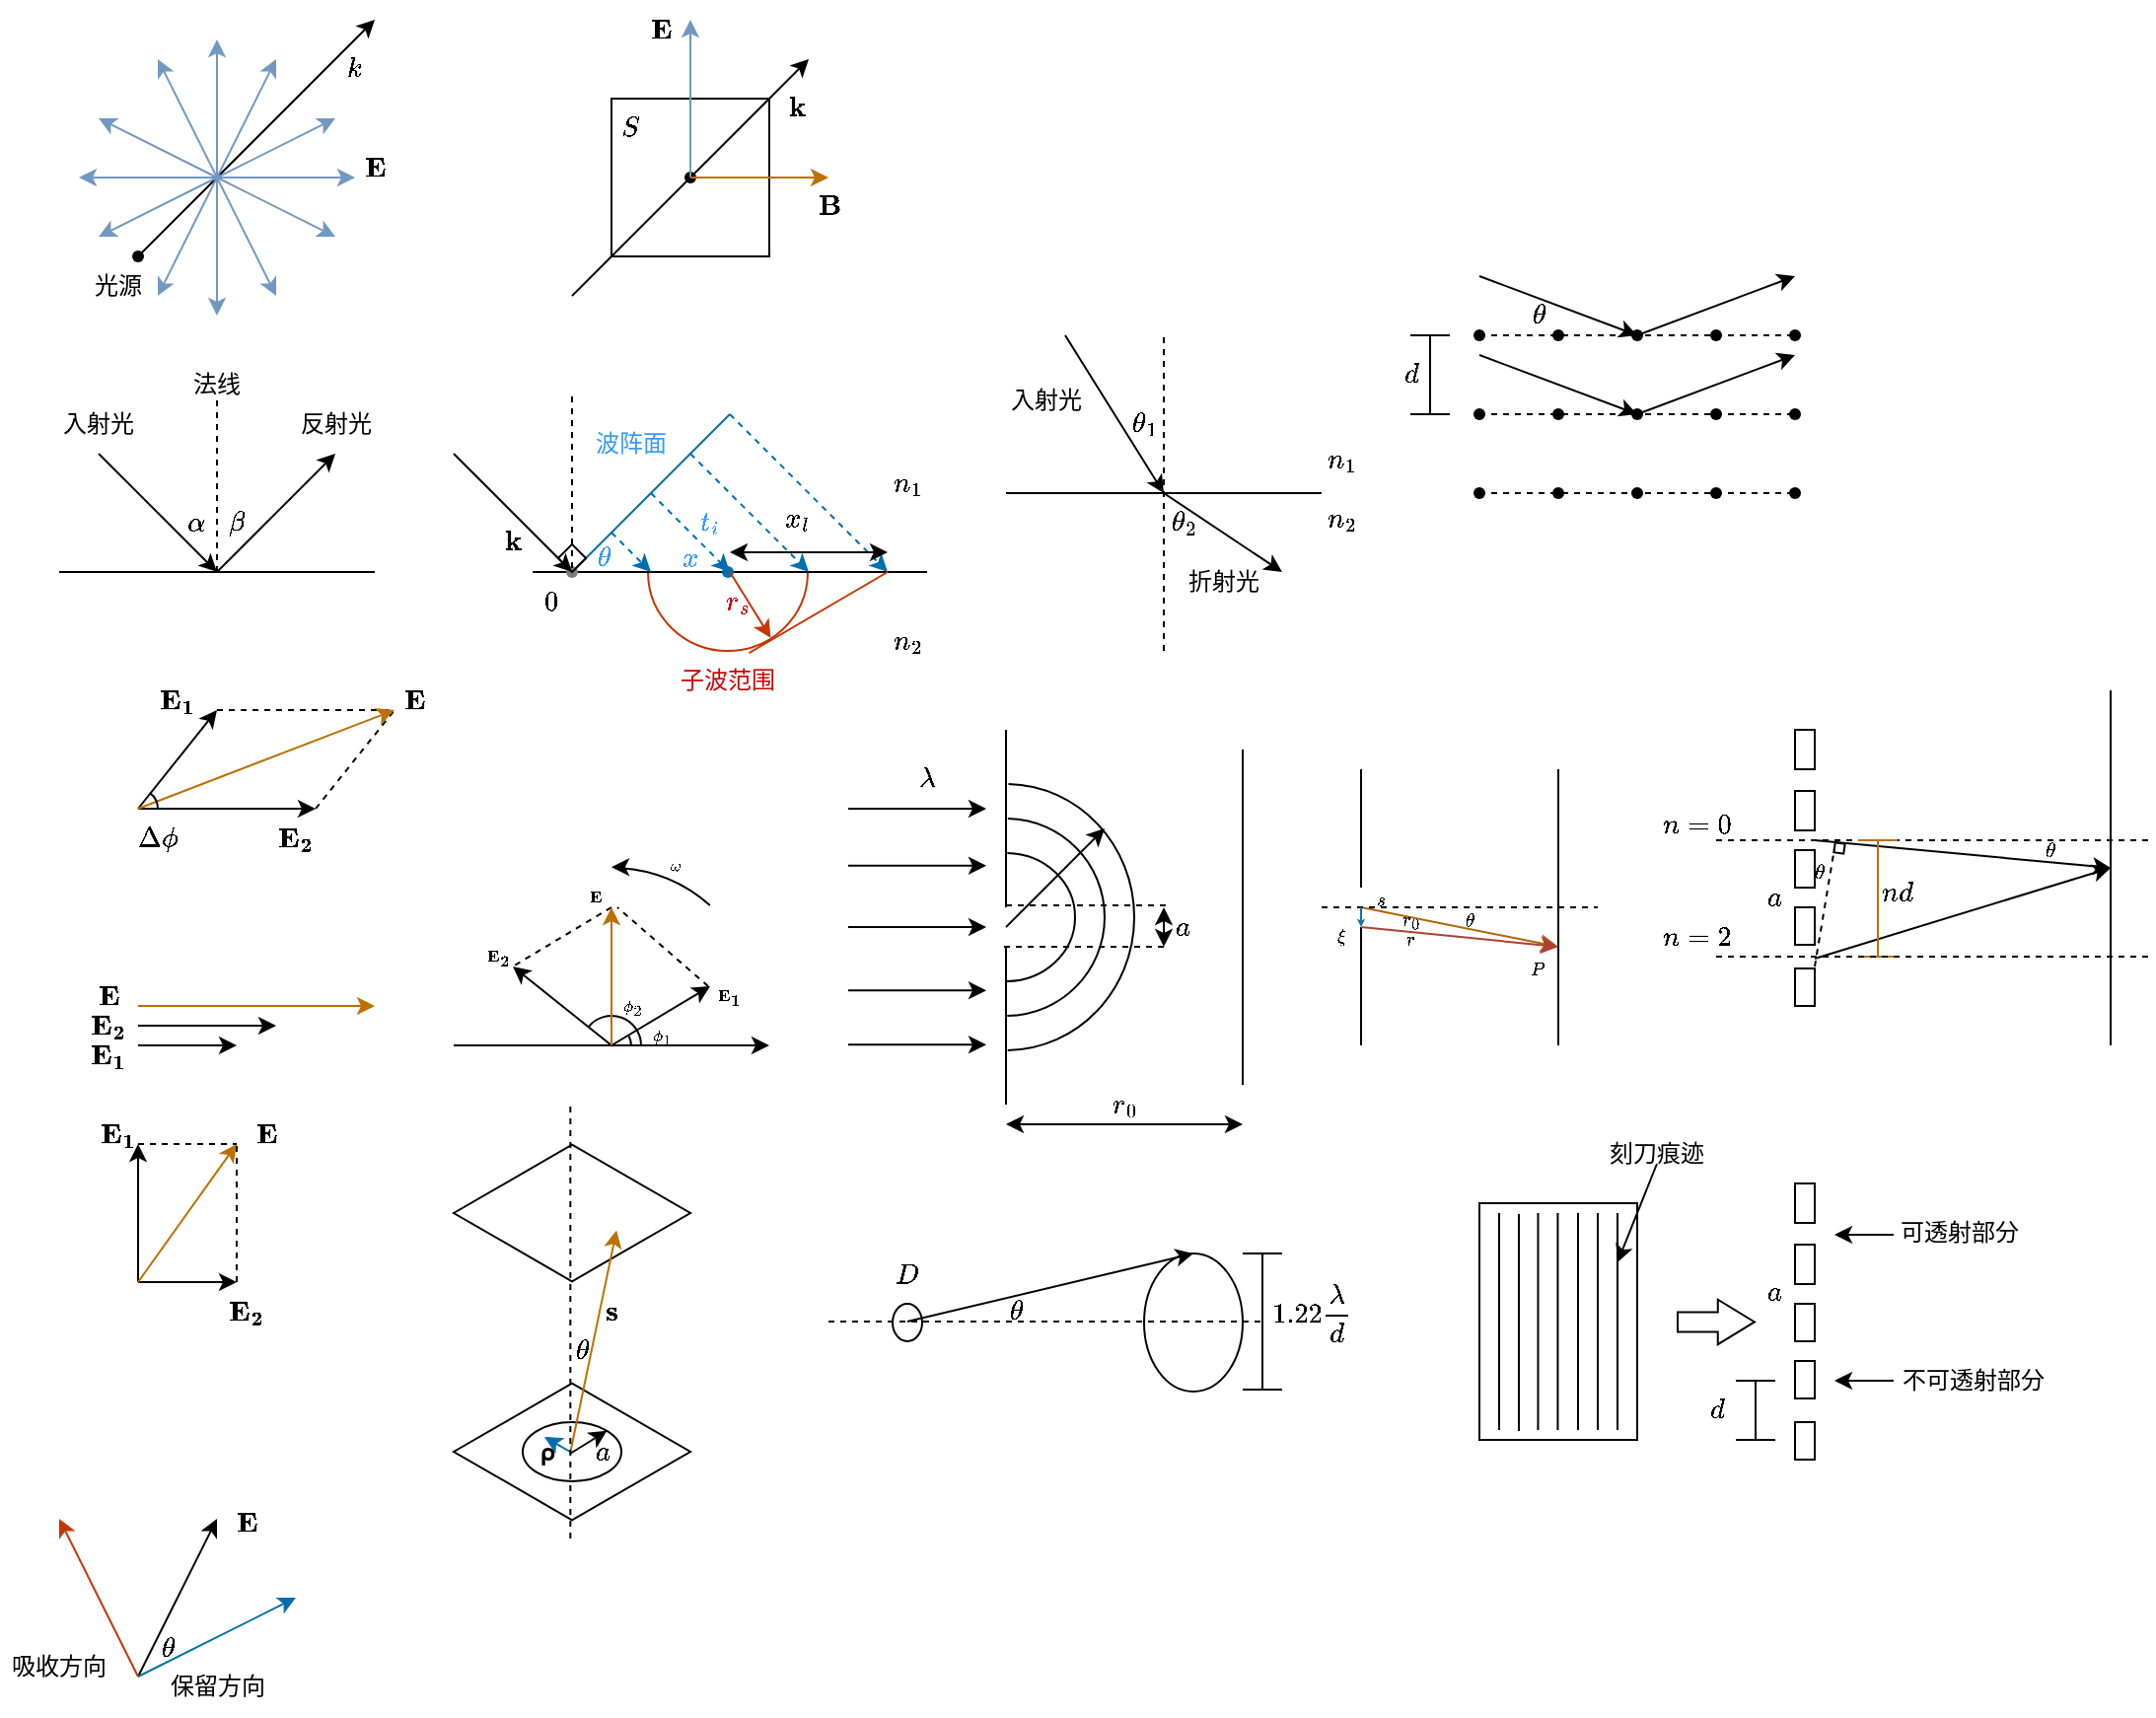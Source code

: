 <mxfile version="26.2.15">
  <diagram name="第 1 页" id="aUs34Qw2HccHHOaxDjB-">
    <mxGraphModel dx="573" dy="407" grid="1" gridSize="10" guides="1" tooltips="1" connect="1" arrows="1" fold="1" page="1" pageScale="1" pageWidth="1169" pageHeight="827" math="1" shadow="0">
      <root>
        <mxCell id="0" />
        <mxCell id="1" parent="0" />
        <mxCell id="jluclIqDswGsEsu66IXl-1" value="" style="endArrow=classic;html=1;rounded=0;" parent="1" edge="1">
          <mxGeometry width="50" height="50" relative="1" as="geometry">
            <mxPoint x="80" y="200" as="sourcePoint" />
            <mxPoint x="200" y="80" as="targetPoint" />
          </mxGeometry>
        </mxCell>
        <mxCell id="jluclIqDswGsEsu66IXl-3" value="`k`" style="text;html=1;align=center;verticalAlign=middle;whiteSpace=wrap;rounded=0;" parent="1" vertex="1">
          <mxGeometry x="160" y="90" width="60" height="30" as="geometry" />
        </mxCell>
        <mxCell id="jluclIqDswGsEsu66IXl-4" value="" style="endArrow=classic;html=1;rounded=0;fillColor=#647687;strokeColor=#7298C1;" parent="1" edge="1">
          <mxGeometry width="50" height="50" relative="1" as="geometry">
            <mxPoint x="120" y="160" as="sourcePoint" />
            <mxPoint x="120" y="90" as="targetPoint" />
          </mxGeometry>
        </mxCell>
        <mxCell id="jluclIqDswGsEsu66IXl-5" value="" style="endArrow=classic;html=1;rounded=0;fillColor=#647687;strokeColor=#7298C1;" parent="1" edge="1">
          <mxGeometry width="50" height="50" relative="1" as="geometry">
            <mxPoint x="120" y="160" as="sourcePoint" />
            <mxPoint x="150" y="100" as="targetPoint" />
          </mxGeometry>
        </mxCell>
        <mxCell id="jluclIqDswGsEsu66IXl-6" value="" style="endArrow=classic;html=1;rounded=0;fillColor=#647687;strokeColor=#7298C1;" parent="1" edge="1">
          <mxGeometry width="50" height="50" relative="1" as="geometry">
            <mxPoint x="120" y="160" as="sourcePoint" />
            <mxPoint x="180" y="130" as="targetPoint" />
          </mxGeometry>
        </mxCell>
        <mxCell id="jluclIqDswGsEsu66IXl-7" value="" style="endArrow=classic;html=1;rounded=0;fillColor=#647687;strokeColor=#7298C1;" parent="1" edge="1">
          <mxGeometry width="50" height="50" relative="1" as="geometry">
            <mxPoint x="120" y="160" as="sourcePoint" />
            <mxPoint x="190" y="160" as="targetPoint" />
          </mxGeometry>
        </mxCell>
        <mxCell id="jluclIqDswGsEsu66IXl-8" value="" style="endArrow=classic;html=1;rounded=0;fillColor=#647687;strokeColor=#7298C1;" parent="1" edge="1">
          <mxGeometry width="50" height="50" relative="1" as="geometry">
            <mxPoint x="120" y="160" as="sourcePoint" />
            <mxPoint x="180" y="190" as="targetPoint" />
          </mxGeometry>
        </mxCell>
        <mxCell id="jluclIqDswGsEsu66IXl-9" value="" style="endArrow=classic;html=1;rounded=0;fillColor=#647687;strokeColor=#7298C1;" parent="1" edge="1">
          <mxGeometry width="50" height="50" relative="1" as="geometry">
            <mxPoint x="120" y="160" as="sourcePoint" />
            <mxPoint x="150" y="220" as="targetPoint" />
          </mxGeometry>
        </mxCell>
        <mxCell id="jluclIqDswGsEsu66IXl-10" value="" style="endArrow=classic;html=1;rounded=0;fillColor=#647687;strokeColor=#7298C1;" parent="1" edge="1">
          <mxGeometry width="50" height="50" relative="1" as="geometry">
            <mxPoint x="120" y="160" as="sourcePoint" />
            <mxPoint x="120" y="230" as="targetPoint" />
          </mxGeometry>
        </mxCell>
        <mxCell id="jluclIqDswGsEsu66IXl-15" value="" style="endArrow=classic;html=1;rounded=0;fillColor=#647687;strokeColor=#7298C1;" parent="1" edge="1">
          <mxGeometry width="50" height="50" relative="1" as="geometry">
            <mxPoint x="120" y="160" as="sourcePoint" />
            <mxPoint x="90" y="220" as="targetPoint" />
          </mxGeometry>
        </mxCell>
        <mxCell id="jluclIqDswGsEsu66IXl-16" value="" style="endArrow=classic;html=1;rounded=0;fillColor=#647687;strokeColor=#7298C1;" parent="1" edge="1">
          <mxGeometry width="50" height="50" relative="1" as="geometry">
            <mxPoint x="120" y="160" as="sourcePoint" />
            <mxPoint x="60" y="190" as="targetPoint" />
          </mxGeometry>
        </mxCell>
        <mxCell id="jluclIqDswGsEsu66IXl-17" value="" style="endArrow=classic;html=1;rounded=0;fillColor=#647687;strokeColor=#7298C1;" parent="1" edge="1">
          <mxGeometry width="50" height="50" relative="1" as="geometry">
            <mxPoint x="120" y="160" as="sourcePoint" />
            <mxPoint x="50" y="160" as="targetPoint" />
          </mxGeometry>
        </mxCell>
        <mxCell id="jluclIqDswGsEsu66IXl-18" value="" style="endArrow=classic;html=1;rounded=0;fillColor=#647687;strokeColor=#7298C1;" parent="1" edge="1">
          <mxGeometry width="50" height="50" relative="1" as="geometry">
            <mxPoint x="120" y="160" as="sourcePoint" />
            <mxPoint x="90" y="100" as="targetPoint" />
          </mxGeometry>
        </mxCell>
        <mxCell id="jluclIqDswGsEsu66IXl-19" value="" style="endArrow=classic;html=1;rounded=0;fillColor=#647687;strokeColor=#7298C1;" parent="1" edge="1">
          <mxGeometry width="50" height="50" relative="1" as="geometry">
            <mxPoint x="120" y="160" as="sourcePoint" />
            <mxPoint x="60" y="130" as="targetPoint" />
          </mxGeometry>
        </mxCell>
        <mxCell id="jluclIqDswGsEsu66IXl-20" value="`\mathbf{E}`" style="text;html=1;align=center;verticalAlign=middle;whiteSpace=wrap;rounded=0;" parent="1" vertex="1">
          <mxGeometry x="170" y="140" width="60" height="30" as="geometry" />
        </mxCell>
        <mxCell id="jluclIqDswGsEsu66IXl-21" value="" style="shape=waypoint;sketch=0;fillStyle=solid;size=6;pointerEvents=1;points=[];fillColor=none;resizable=0;rotatable=0;perimeter=centerPerimeter;snapToPoint=1;" parent="1" vertex="1">
          <mxGeometry x="70" y="190" width="20" height="20" as="geometry" />
        </mxCell>
        <mxCell id="jluclIqDswGsEsu66IXl-22" value="光源" style="text;html=1;align=center;verticalAlign=middle;whiteSpace=wrap;rounded=0;" parent="1" vertex="1">
          <mxGeometry x="40" y="200" width="60" height="30" as="geometry" />
        </mxCell>
        <mxCell id="jluclIqDswGsEsu66IXl-23" value="" style="whiteSpace=wrap;html=1;aspect=fixed;fillColor=none;" parent="1" vertex="1">
          <mxGeometry x="320" y="120" width="80" height="80" as="geometry" />
        </mxCell>
        <mxCell id="jluclIqDswGsEsu66IXl-24" value="" style="endArrow=classic;html=1;rounded=0;" parent="1" edge="1">
          <mxGeometry width="50" height="50" relative="1" as="geometry">
            <mxPoint x="300" y="220" as="sourcePoint" />
            <mxPoint x="420" y="100" as="targetPoint" />
          </mxGeometry>
        </mxCell>
        <mxCell id="jluclIqDswGsEsu66IXl-25" value="" style="shape=waypoint;sketch=0;fillStyle=solid;size=6;pointerEvents=1;points=[];fillColor=none;resizable=0;rotatable=0;perimeter=centerPerimeter;snapToPoint=1;" parent="1" vertex="1">
          <mxGeometry x="350" y="150" width="20" height="20" as="geometry" />
        </mxCell>
        <mxCell id="jluclIqDswGsEsu66IXl-26" value="" style="endArrow=classic;html=1;rounded=0;fillColor=#647687;strokeColor=#7298C1;" parent="1" edge="1">
          <mxGeometry width="50" height="50" relative="1" as="geometry">
            <mxPoint x="360" y="159.71" as="sourcePoint" />
            <mxPoint x="360" y="80" as="targetPoint" />
          </mxGeometry>
        </mxCell>
        <mxCell id="jluclIqDswGsEsu66IXl-27" value="`\mathbf{E}`" style="text;html=1;align=center;verticalAlign=middle;resizable=0;points=[];autosize=1;strokeColor=none;fillColor=none;" parent="1" vertex="1">
          <mxGeometry x="300" y="70" width="90" height="30" as="geometry" />
        </mxCell>
        <mxCell id="jluclIqDswGsEsu66IXl-28" value="`\mathbf{k}`" style="text;html=1;align=center;verticalAlign=middle;resizable=0;points=[];autosize=1;strokeColor=none;fillColor=none;" parent="1" vertex="1">
          <mxGeometry x="369" y="110" width="90" height="30" as="geometry" />
        </mxCell>
        <mxCell id="jluclIqDswGsEsu66IXl-29" value="" style="endArrow=classic;html=1;rounded=0;fillColor=#f0a30a;strokeColor=#BD7000;" parent="1" edge="1">
          <mxGeometry width="50" height="50" relative="1" as="geometry">
            <mxPoint x="360" y="160" as="sourcePoint" />
            <mxPoint x="430" y="160" as="targetPoint" />
          </mxGeometry>
        </mxCell>
        <mxCell id="jluclIqDswGsEsu66IXl-30" value="`\mathbf{B}`" style="text;html=1;align=center;verticalAlign=middle;resizable=0;points=[];autosize=1;strokeColor=none;fillColor=none;" parent="1" vertex="1">
          <mxGeometry x="385" y="160" width="90" height="30" as="geometry" />
        </mxCell>
        <mxCell id="jluclIqDswGsEsu66IXl-31" value="`S`" style="text;html=1;align=center;verticalAlign=middle;whiteSpace=wrap;rounded=0;" parent="1" vertex="1">
          <mxGeometry x="300" y="120" width="60" height="30" as="geometry" />
        </mxCell>
        <mxCell id="jluclIqDswGsEsu66IXl-33" value="" style="endArrow=none;html=1;rounded=0;" parent="1" edge="1">
          <mxGeometry width="50" height="50" relative="1" as="geometry">
            <mxPoint x="40" y="360" as="sourcePoint" />
            <mxPoint x="200" y="360" as="targetPoint" />
          </mxGeometry>
        </mxCell>
        <mxCell id="jluclIqDswGsEsu66IXl-34" value="" style="endArrow=classic;html=1;rounded=0;" parent="1" edge="1">
          <mxGeometry width="50" height="50" relative="1" as="geometry">
            <mxPoint x="60" y="300" as="sourcePoint" />
            <mxPoint x="120" y="360" as="targetPoint" />
          </mxGeometry>
        </mxCell>
        <mxCell id="jluclIqDswGsEsu66IXl-35" value="" style="endArrow=classic;html=1;rounded=0;" parent="1" edge="1">
          <mxGeometry width="50" height="50" relative="1" as="geometry">
            <mxPoint x="120" y="360" as="sourcePoint" />
            <mxPoint x="180" y="300" as="targetPoint" />
          </mxGeometry>
        </mxCell>
        <mxCell id="jluclIqDswGsEsu66IXl-36" value="" style="endArrow=none;dashed=1;html=1;rounded=0;" parent="1" edge="1">
          <mxGeometry width="50" height="50" relative="1" as="geometry">
            <mxPoint x="120" y="360" as="sourcePoint" />
            <mxPoint x="120" y="270" as="targetPoint" />
          </mxGeometry>
        </mxCell>
        <mxCell id="jluclIqDswGsEsu66IXl-37" value="法线" style="text;html=1;align=center;verticalAlign=middle;whiteSpace=wrap;rounded=0;" parent="1" vertex="1">
          <mxGeometry x="90" y="250" width="60" height="30" as="geometry" />
        </mxCell>
        <mxCell id="jluclIqDswGsEsu66IXl-38" value="入射光" style="text;html=1;align=center;verticalAlign=middle;whiteSpace=wrap;rounded=0;" parent="1" vertex="1">
          <mxGeometry x="30" y="270" width="60" height="30" as="geometry" />
        </mxCell>
        <mxCell id="jluclIqDswGsEsu66IXl-39" value="反射光" style="text;html=1;align=center;verticalAlign=middle;resizable=0;points=[];autosize=1;strokeColor=none;fillColor=none;" parent="1" vertex="1">
          <mxGeometry x="150" y="270" width="60" height="30" as="geometry" />
        </mxCell>
        <mxCell id="jluclIqDswGsEsu66IXl-40" value="`\alpha`" style="text;html=1;align=center;verticalAlign=middle;whiteSpace=wrap;rounded=0;" parent="1" vertex="1">
          <mxGeometry x="80" y="320" width="60" height="30" as="geometry" />
        </mxCell>
        <mxCell id="jluclIqDswGsEsu66IXl-41" value="`\beta`" style="text;html=1;align=center;verticalAlign=middle;resizable=0;points=[];autosize=1;strokeColor=none;fillColor=none;" parent="1" vertex="1">
          <mxGeometry x="100" y="320" width="60" height="30" as="geometry" />
        </mxCell>
        <mxCell id="jluclIqDswGsEsu66IXl-42" value="" style="endArrow=none;html=1;rounded=0;movable=0;resizable=0;rotatable=0;deletable=0;editable=0;locked=1;connectable=0;" parent="1" edge="1">
          <mxGeometry width="50" height="50" relative="1" as="geometry">
            <mxPoint x="280" y="360" as="sourcePoint" />
            <mxPoint x="480" y="360" as="targetPoint" />
          </mxGeometry>
        </mxCell>
        <mxCell id="jluclIqDswGsEsu66IXl-43" value="" style="endArrow=none;html=1;rounded=0;fillColor=#1ba1e2;strokeColor=#006EAF;movable=0;resizable=0;rotatable=0;deletable=0;editable=0;locked=1;connectable=0;" parent="1" edge="1">
          <mxGeometry width="50" height="50" relative="1" as="geometry">
            <mxPoint x="300" y="360" as="sourcePoint" />
            <mxPoint x="380" y="280" as="targetPoint" />
          </mxGeometry>
        </mxCell>
        <mxCell id="jluclIqDswGsEsu66IXl-47" value="波阵面" style="text;html=1;align=center;verticalAlign=middle;whiteSpace=wrap;rounded=0;fontColor=#3399FF;movable=0;resizable=0;rotatable=0;deletable=0;editable=0;locked=1;connectable=0;" parent="1" vertex="1">
          <mxGeometry x="300" y="280" width="60" height="30" as="geometry" />
        </mxCell>
        <mxCell id="jluclIqDswGsEsu66IXl-48" value="" style="shape=waypoint;sketch=0;fillStyle=solid;size=6;pointerEvents=1;points=[];fillColor=none;resizable=0;rotatable=0;perimeter=centerPerimeter;snapToPoint=1;fontColor=#7E7E7E;strokeColor=#7E7E7E;movable=0;deletable=0;editable=0;locked=1;connectable=0;" parent="1" vertex="1">
          <mxGeometry x="290" y="350" width="20" height="20" as="geometry" />
        </mxCell>
        <mxCell id="jluclIqDswGsEsu66IXl-53" value="" style="endArrow=classic;html=1;rounded=0;fillColor=#1ba1e2;strokeColor=#006EAF;dashed=1;movable=0;resizable=0;rotatable=0;deletable=0;editable=0;locked=1;connectable=0;" parent="1" edge="1">
          <mxGeometry width="50" height="50" relative="1" as="geometry">
            <mxPoint x="380" y="280" as="sourcePoint" />
            <mxPoint x="460" y="360" as="targetPoint" />
          </mxGeometry>
        </mxCell>
        <mxCell id="jluclIqDswGsEsu66IXl-54" value="" style="endArrow=classic;html=1;rounded=0;fillColor=#1ba1e2;strokeColor=#006EAF;dashed=1;movable=0;resizable=0;rotatable=0;deletable=0;editable=0;locked=1;connectable=0;" parent="1" edge="1">
          <mxGeometry width="50" height="50" relative="1" as="geometry">
            <mxPoint x="360" y="300" as="sourcePoint" />
            <mxPoint x="420" y="360" as="targetPoint" />
          </mxGeometry>
        </mxCell>
        <mxCell id="jluclIqDswGsEsu66IXl-55" value="" style="endArrow=classic;html=1;rounded=0;fillColor=#1ba1e2;strokeColor=#006EAF;dashed=1;movable=0;resizable=0;rotatable=0;deletable=0;editable=0;locked=1;connectable=0;" parent="1" edge="1">
          <mxGeometry width="50" height="50" relative="1" as="geometry">
            <mxPoint x="340" y="320" as="sourcePoint" />
            <mxPoint x="380" y="360" as="targetPoint" />
          </mxGeometry>
        </mxCell>
        <mxCell id="jluclIqDswGsEsu66IXl-56" value="" style="endArrow=classic;html=1;rounded=0;fillColor=#1ba1e2;strokeColor=#006EAF;dashed=1;movable=0;resizable=0;rotatable=0;deletable=0;editable=0;locked=1;connectable=0;" parent="1" edge="1">
          <mxGeometry width="50" height="50" relative="1" as="geometry">
            <mxPoint x="320" y="340" as="sourcePoint" />
            <mxPoint x="340" y="360" as="targetPoint" />
          </mxGeometry>
        </mxCell>
        <mxCell id="jluclIqDswGsEsu66IXl-57" value="`n_1`" style="text;html=1;align=center;verticalAlign=middle;whiteSpace=wrap;rounded=0;movable=0;resizable=0;rotatable=0;deletable=0;editable=0;locked=1;connectable=0;" parent="1" vertex="1">
          <mxGeometry x="440" y="300" width="60" height="30" as="geometry" />
        </mxCell>
        <mxCell id="jluclIqDswGsEsu66IXl-58" value="`n_2`" style="text;html=1;align=center;verticalAlign=middle;whiteSpace=wrap;rounded=0;movable=0;resizable=0;rotatable=0;deletable=0;editable=0;locked=1;connectable=0;" parent="1" vertex="1">
          <mxGeometry x="440" y="380" width="60" height="30" as="geometry" />
        </mxCell>
        <mxCell id="jluclIqDswGsEsu66IXl-59" value="`0`" style="text;html=1;align=center;verticalAlign=middle;whiteSpace=wrap;rounded=0;movable=0;resizable=0;rotatable=0;deletable=0;editable=0;locked=1;connectable=0;" parent="1" vertex="1">
          <mxGeometry x="260" y="360" width="60" height="30" as="geometry" />
        </mxCell>
        <mxCell id="jluclIqDswGsEsu66IXl-60" value="`\theta`" style="text;html=1;align=center;verticalAlign=middle;whiteSpace=wrap;rounded=0;fontColor=#3399FF;movable=0;resizable=0;rotatable=0;deletable=0;editable=0;locked=1;connectable=0;" parent="1" vertex="1">
          <mxGeometry x="286" y="338" width="60" height="30" as="geometry" />
        </mxCell>
        <mxCell id="jluclIqDswGsEsu66IXl-61" value="" style="endArrow=none;dashed=1;html=1;rounded=0;movable=0;resizable=0;rotatable=0;deletable=0;editable=0;locked=1;connectable=0;" parent="1" edge="1">
          <mxGeometry width="50" height="50" relative="1" as="geometry">
            <mxPoint x="300" y="358" as="sourcePoint" />
            <mxPoint x="300" y="268" as="targetPoint" />
          </mxGeometry>
        </mxCell>
        <mxCell id="jluclIqDswGsEsu66IXl-62" value="" style="endArrow=classic;html=1;rounded=0;fontColor=#7298C1;movable=0;resizable=0;rotatable=0;deletable=0;editable=0;locked=1;connectable=0;" parent="1" edge="1">
          <mxGeometry width="50" height="50" relative="1" as="geometry">
            <mxPoint x="240" y="300" as="sourcePoint" />
            <mxPoint x="300" y="360" as="targetPoint" />
          </mxGeometry>
        </mxCell>
        <mxCell id="jluclIqDswGsEsu66IXl-63" value="`\mathbf{k}`" style="text;html=1;align=center;verticalAlign=middle;whiteSpace=wrap;rounded=0;movable=0;resizable=0;rotatable=0;deletable=0;editable=0;locked=1;connectable=0;" parent="1" vertex="1">
          <mxGeometry x="240" y="330" width="60" height="30" as="geometry" />
        </mxCell>
        <mxCell id="jluclIqDswGsEsu66IXl-65" value="" style="whiteSpace=wrap;html=1;aspect=fixed;fillColor=none;rotation=-45;strokeColor=default;movable=0;resizable=0;rotatable=0;deletable=0;editable=0;locked=1;connectable=0;" parent="1" vertex="1">
          <mxGeometry x="295" y="348" width="10" height="10" as="geometry" />
        </mxCell>
        <mxCell id="jluclIqDswGsEsu66IXl-68" value="`x`" style="text;html=1;align=center;verticalAlign=middle;whiteSpace=wrap;rounded=0;fontColor=#3399FF;" parent="1" vertex="1">
          <mxGeometry x="330" y="338" width="60" height="30" as="geometry" />
        </mxCell>
        <mxCell id="jluclIqDswGsEsu66IXl-69" value="" style="shape=waypoint;sketch=0;fillStyle=solid;size=6;pointerEvents=1;points=[];fillColor=#1ba1e2;resizable=0;rotatable=0;perimeter=centerPerimeter;snapToPoint=1;fontColor=#ffffff;strokeColor=#006EAF;" parent="1" vertex="1">
          <mxGeometry x="369" y="350" width="20" height="20" as="geometry" />
        </mxCell>
        <mxCell id="jluclIqDswGsEsu66IXl-70" value="" style="verticalLabelPosition=bottom;verticalAlign=top;html=1;shape=mxgraph.basic.arc;startAngle=0.252;endAngle=0.748;fillColor=#fa6800;fontColor=#000000;strokeColor=#C73500;" parent="1" vertex="1">
          <mxGeometry x="338.5" y="320" width="81" height="80" as="geometry" />
        </mxCell>
        <mxCell id="jluclIqDswGsEsu66IXl-71" value="`t_{i}`" style="text;html=1;align=center;verticalAlign=middle;whiteSpace=wrap;rounded=0;fontColor=#3399FF;" parent="1" vertex="1">
          <mxGeometry x="340" y="320" width="60" height="30" as="geometry" />
        </mxCell>
        <mxCell id="jluclIqDswGsEsu66IXl-72" value="" style="endArrow=classic;html=1;rounded=0;fillColor=#fa6800;strokeColor=#C73500;entryX=0.768;entryY=0.917;entryDx=0;entryDy=0;entryPerimeter=0;" parent="1" target="jluclIqDswGsEsu66IXl-70" edge="1">
          <mxGeometry width="50" height="50" relative="1" as="geometry">
            <mxPoint x="380" y="360" as="sourcePoint" />
            <mxPoint x="410" y="400" as="targetPoint" />
          </mxGeometry>
        </mxCell>
        <mxCell id="jluclIqDswGsEsu66IXl-74" value="子波范围" style="text;html=1;align=center;verticalAlign=middle;whiteSpace=wrap;rounded=0;fontColor=#CC0000;" parent="1" vertex="1">
          <mxGeometry x="349" y="400" width="60" height="30" as="geometry" />
        </mxCell>
        <mxCell id="jluclIqDswGsEsu66IXl-75" value="`r_s`" style="text;html=1;align=center;verticalAlign=middle;resizable=0;points=[];autosize=1;strokeColor=none;fillColor=none;fontColor=#CC0000;" parent="1" vertex="1">
          <mxGeometry x="359" y="360" width="50" height="30" as="geometry" />
        </mxCell>
        <mxCell id="jluclIqDswGsEsu66IXl-83" value="" style="endArrow=none;html=1;rounded=0;exitX=0.633;exitY=1.013;exitDx=0;exitDy=0;exitPerimeter=0;fillColor=#fa6800;strokeColor=#C73500;" parent="1" source="jluclIqDswGsEsu66IXl-70" edge="1">
          <mxGeometry width="50" height="50" relative="1" as="geometry">
            <mxPoint x="410" y="410" as="sourcePoint" />
            <mxPoint x="460" y="360" as="targetPoint" />
          </mxGeometry>
        </mxCell>
        <mxCell id="jluclIqDswGsEsu66IXl-84" value="`x_l`" style="text;html=1;align=center;verticalAlign=middle;whiteSpace=wrap;rounded=0;" parent="1" vertex="1">
          <mxGeometry x="384" y="318" width="60" height="30" as="geometry" />
        </mxCell>
        <mxCell id="jluclIqDswGsEsu66IXl-85" value="" style="endArrow=classic;startArrow=classic;html=1;rounded=0;" parent="1" edge="1">
          <mxGeometry width="50" height="50" relative="1" as="geometry">
            <mxPoint x="380" y="350" as="sourcePoint" />
            <mxPoint x="460" y="350" as="targetPoint" />
          </mxGeometry>
        </mxCell>
        <mxCell id="jluclIqDswGsEsu66IXl-86" value="" style="endArrow=none;html=1;rounded=0;" parent="1" edge="1">
          <mxGeometry width="50" height="50" relative="1" as="geometry">
            <mxPoint x="520" y="320" as="sourcePoint" />
            <mxPoint x="680" y="320" as="targetPoint" />
          </mxGeometry>
        </mxCell>
        <mxCell id="jluclIqDswGsEsu66IXl-87" value="`n_1`" style="text;html=1;align=center;verticalAlign=middle;whiteSpace=wrap;rounded=0;movable=1;resizable=1;rotatable=1;deletable=1;editable=1;locked=0;connectable=1;" parent="1" vertex="1">
          <mxGeometry x="660" y="288" width="60" height="30" as="geometry" />
        </mxCell>
        <mxCell id="jluclIqDswGsEsu66IXl-88" value="`n_2`" style="text;html=1;align=center;verticalAlign=middle;whiteSpace=wrap;rounded=0;movable=1;resizable=1;rotatable=1;deletable=1;editable=1;locked=0;connectable=1;" parent="1" vertex="1">
          <mxGeometry x="660" y="318" width="60" height="30" as="geometry" />
        </mxCell>
        <mxCell id="jluclIqDswGsEsu66IXl-89" value="" style="endArrow=classic;html=1;rounded=0;" parent="1" edge="1">
          <mxGeometry width="50" height="50" relative="1" as="geometry">
            <mxPoint x="550" y="240" as="sourcePoint" />
            <mxPoint x="600" y="320" as="targetPoint" />
          </mxGeometry>
        </mxCell>
        <mxCell id="jluclIqDswGsEsu66IXl-90" value="" style="endArrow=none;dashed=1;html=1;rounded=0;" parent="1" edge="1">
          <mxGeometry width="50" height="50" relative="1" as="geometry">
            <mxPoint x="600" y="400" as="sourcePoint" />
            <mxPoint x="600" y="240" as="targetPoint" />
          </mxGeometry>
        </mxCell>
        <mxCell id="jluclIqDswGsEsu66IXl-91" value="" style="endArrow=classic;html=1;rounded=0;" parent="1" edge="1">
          <mxGeometry width="50" height="50" relative="1" as="geometry">
            <mxPoint x="600" y="320" as="sourcePoint" />
            <mxPoint x="660" y="360" as="targetPoint" />
          </mxGeometry>
        </mxCell>
        <mxCell id="jluclIqDswGsEsu66IXl-92" value="`\theta_1`" style="text;html=1;align=center;verticalAlign=middle;whiteSpace=wrap;rounded=0;" parent="1" vertex="1">
          <mxGeometry x="560" y="270" width="60" height="30" as="geometry" />
        </mxCell>
        <mxCell id="jluclIqDswGsEsu66IXl-93" value="`\theta_2`" style="text;html=1;align=center;verticalAlign=middle;whiteSpace=wrap;rounded=0;" parent="1" vertex="1">
          <mxGeometry x="580" y="320" width="60" height="30" as="geometry" />
        </mxCell>
        <mxCell id="jluclIqDswGsEsu66IXl-95" value="入射光" style="text;html=1;align=center;verticalAlign=middle;resizable=0;points=[];autosize=1;strokeColor=none;fillColor=none;" parent="1" vertex="1">
          <mxGeometry x="510" y="258" width="60" height="30" as="geometry" />
        </mxCell>
        <mxCell id="jluclIqDswGsEsu66IXl-96" value="折射光" style="text;html=1;align=center;verticalAlign=middle;resizable=0;points=[];autosize=1;strokeColor=none;fillColor=none;" parent="1" vertex="1">
          <mxGeometry x="600" y="350" width="60" height="30" as="geometry" />
        </mxCell>
        <mxCell id="tRef2Zapc65dE7sNV2Ql-1" value="" style="endArrow=classic;html=1;rounded=0;" parent="1" edge="1">
          <mxGeometry width="50" height="50" relative="1" as="geometry">
            <mxPoint x="80" y="480" as="sourcePoint" />
            <mxPoint x="120" y="430" as="targetPoint" />
          </mxGeometry>
        </mxCell>
        <mxCell id="tRef2Zapc65dE7sNV2Ql-2" value="" style="endArrow=classic;html=1;rounded=0;" parent="1" edge="1">
          <mxGeometry width="50" height="50" relative="1" as="geometry">
            <mxPoint x="80" y="480" as="sourcePoint" />
            <mxPoint x="170" y="480" as="targetPoint" />
          </mxGeometry>
        </mxCell>
        <mxCell id="tRef2Zapc65dE7sNV2Ql-3" value="`\mathbf{E_1}`" style="text;html=1;align=center;verticalAlign=middle;whiteSpace=wrap;rounded=0;" parent="1" vertex="1">
          <mxGeometry x="70" y="410" width="60" height="30" as="geometry" />
        </mxCell>
        <mxCell id="tRef2Zapc65dE7sNV2Ql-4" value="`\mathbf{E_2}`" style="text;html=1;align=center;verticalAlign=middle;whiteSpace=wrap;rounded=0;" parent="1" vertex="1">
          <mxGeometry x="130" y="480" width="60" height="30" as="geometry" />
        </mxCell>
        <mxCell id="tRef2Zapc65dE7sNV2Ql-5" value="" style="endArrow=none;dashed=1;html=1;rounded=0;" parent="1" edge="1">
          <mxGeometry width="50" height="50" relative="1" as="geometry">
            <mxPoint x="120" y="430" as="sourcePoint" />
            <mxPoint x="210" y="430" as="targetPoint" />
          </mxGeometry>
        </mxCell>
        <mxCell id="tRef2Zapc65dE7sNV2Ql-6" value="" style="endArrow=none;dashed=1;html=1;rounded=0;" parent="1" edge="1">
          <mxGeometry width="50" height="50" relative="1" as="geometry">
            <mxPoint x="170" y="480" as="sourcePoint" />
            <mxPoint x="210" y="430" as="targetPoint" />
          </mxGeometry>
        </mxCell>
        <mxCell id="tRef2Zapc65dE7sNV2Ql-7" value="" style="endArrow=classic;html=1;rounded=0;fillColor=#f0a30a;strokeColor=#BD7000;" parent="1" edge="1">
          <mxGeometry width="50" height="50" relative="1" as="geometry">
            <mxPoint x="80" y="480" as="sourcePoint" />
            <mxPoint x="210" y="430" as="targetPoint" />
          </mxGeometry>
        </mxCell>
        <mxCell id="tRef2Zapc65dE7sNV2Ql-9" value="`\mathbf{E}`" style="text;html=1;align=center;verticalAlign=middle;whiteSpace=wrap;rounded=0;fontColor=light-dark(#000000,#BD7000);" parent="1" vertex="1">
          <mxGeometry x="190" y="410" width="60" height="30" as="geometry" />
        </mxCell>
        <mxCell id="tRef2Zapc65dE7sNV2Ql-10" value="" style="verticalLabelPosition=bottom;verticalAlign=top;html=1;shape=mxgraph.basic.arc;startAngle=0.1;endAngle=0.253;" parent="1" vertex="1">
          <mxGeometry x="70" y="470" width="20" height="20" as="geometry" />
        </mxCell>
        <mxCell id="tRef2Zapc65dE7sNV2Ql-11" value="`\Delta \phi`" style="text;html=1;align=center;verticalAlign=middle;whiteSpace=wrap;rounded=0;" parent="1" vertex="1">
          <mxGeometry x="60" y="480" width="60" height="30" as="geometry" />
        </mxCell>
        <mxCell id="tRef2Zapc65dE7sNV2Ql-12" value="" style="endArrow=classic;html=1;rounded=0;" parent="1" edge="1">
          <mxGeometry width="50" height="50" relative="1" as="geometry">
            <mxPoint x="80" y="600" as="sourcePoint" />
            <mxPoint x="130" y="600" as="targetPoint" />
          </mxGeometry>
        </mxCell>
        <mxCell id="tRef2Zapc65dE7sNV2Ql-13" value="" style="endArrow=classic;html=1;rounded=0;" parent="1" edge="1">
          <mxGeometry width="50" height="50" relative="1" as="geometry">
            <mxPoint x="80" y="590" as="sourcePoint" />
            <mxPoint x="150" y="590" as="targetPoint" />
          </mxGeometry>
        </mxCell>
        <mxCell id="tRef2Zapc65dE7sNV2Ql-14" value="" style="endArrow=classic;html=1;rounded=0;fillColor=#f0a30a;strokeColor=#BD7000;" parent="1" edge="1">
          <mxGeometry width="50" height="50" relative="1" as="geometry">
            <mxPoint x="80" y="580" as="sourcePoint" />
            <mxPoint x="200" y="580" as="targetPoint" />
          </mxGeometry>
        </mxCell>
        <mxCell id="tRef2Zapc65dE7sNV2Ql-15" value="`\mathbf{E_1}`" style="text;html=1;align=center;verticalAlign=middle;whiteSpace=wrap;rounded=0;" parent="1" vertex="1">
          <mxGeometry x="50" y="600" width="30" height="10" as="geometry" />
        </mxCell>
        <mxCell id="tRef2Zapc65dE7sNV2Ql-16" value="`\mathbf{E_2}`" style="text;html=1;align=center;verticalAlign=middle;whiteSpace=wrap;rounded=0;" parent="1" vertex="1">
          <mxGeometry x="50" y="585" width="30" height="10" as="geometry" />
        </mxCell>
        <mxCell id="tRef2Zapc65dE7sNV2Ql-18" value="`\mathbf{E}`" style="text;html=1;align=center;verticalAlign=middle;whiteSpace=wrap;rounded=0;fontColor=light-dark(#000000,#BD7000);" parent="1" vertex="1">
          <mxGeometry x="50" y="570" width="30" height="10" as="geometry" />
        </mxCell>
        <mxCell id="tRef2Zapc65dE7sNV2Ql-19" value="" style="endArrow=classic;html=1;rounded=0;" parent="1" edge="1">
          <mxGeometry width="50" height="50" relative="1" as="geometry">
            <mxPoint x="80" y="720" as="sourcePoint" />
            <mxPoint x="80" y="650" as="targetPoint" />
          </mxGeometry>
        </mxCell>
        <mxCell id="tRef2Zapc65dE7sNV2Ql-20" value="" style="endArrow=classic;html=1;rounded=0;" parent="1" edge="1">
          <mxGeometry width="50" height="50" relative="1" as="geometry">
            <mxPoint x="80" y="720" as="sourcePoint" />
            <mxPoint x="130" y="720" as="targetPoint" />
          </mxGeometry>
        </mxCell>
        <mxCell id="tRef2Zapc65dE7sNV2Ql-21" value="" style="endArrow=classic;html=1;rounded=0;fillColor=#f0a30a;strokeColor=#BD7000;" parent="1" edge="1">
          <mxGeometry width="50" height="50" relative="1" as="geometry">
            <mxPoint x="80" y="720" as="sourcePoint" />
            <mxPoint x="130" y="650" as="targetPoint" />
          </mxGeometry>
        </mxCell>
        <mxCell id="tRef2Zapc65dE7sNV2Ql-22" value="`\mathbf{E}`" style="text;html=1;align=center;verticalAlign=middle;whiteSpace=wrap;rounded=0;fontColor=light-dark(#000000,#BD7000);" parent="1" vertex="1">
          <mxGeometry x="130" y="640" width="30" height="10" as="geometry" />
        </mxCell>
        <mxCell id="tRef2Zapc65dE7sNV2Ql-23" value="`\mathbf{E_2}`" style="text;html=1;align=center;verticalAlign=middle;whiteSpace=wrap;rounded=0;" parent="1" vertex="1">
          <mxGeometry x="120" y="730" width="30" height="10" as="geometry" />
        </mxCell>
        <mxCell id="tRef2Zapc65dE7sNV2Ql-24" value="`\mathbf{E_1}`" style="text;html=1;align=center;verticalAlign=middle;whiteSpace=wrap;rounded=0;" parent="1" vertex="1">
          <mxGeometry x="55" y="640" width="30" height="10" as="geometry" />
        </mxCell>
        <mxCell id="tRef2Zapc65dE7sNV2Ql-25" value="" style="endArrow=none;dashed=1;html=1;rounded=0;entryX=0;entryY=1;entryDx=0;entryDy=0;" parent="1" target="tRef2Zapc65dE7sNV2Ql-22" edge="1">
          <mxGeometry width="50" height="50" relative="1" as="geometry">
            <mxPoint x="80" y="650" as="sourcePoint" />
            <mxPoint x="130" y="600" as="targetPoint" />
          </mxGeometry>
        </mxCell>
        <mxCell id="tRef2Zapc65dE7sNV2Ql-26" value="" style="endArrow=none;dashed=1;html=1;rounded=0;" parent="1" edge="1">
          <mxGeometry width="50" height="50" relative="1" as="geometry">
            <mxPoint x="130" y="720" as="sourcePoint" />
            <mxPoint x="130" y="650" as="targetPoint" />
          </mxGeometry>
        </mxCell>
        <mxCell id="tRef2Zapc65dE7sNV2Ql-27" value="" style="endArrow=classic;html=1;rounded=0;" parent="1" edge="1">
          <mxGeometry width="50" height="50" relative="1" as="geometry">
            <mxPoint x="320" y="600" as="sourcePoint" />
            <mxPoint x="370" y="570" as="targetPoint" />
          </mxGeometry>
        </mxCell>
        <mxCell id="tRef2Zapc65dE7sNV2Ql-28" value="" style="endArrow=classic;html=1;rounded=0;" parent="1" edge="1">
          <mxGeometry width="50" height="50" relative="1" as="geometry">
            <mxPoint x="320" y="600" as="sourcePoint" />
            <mxPoint x="270" y="560" as="targetPoint" />
          </mxGeometry>
        </mxCell>
        <mxCell id="tRef2Zapc65dE7sNV2Ql-30" value="" style="verticalLabelPosition=bottom;verticalAlign=top;html=1;shape=mxgraph.basic.arc;startAngle=0.168;endAngle=0.254;" parent="1" vertex="1">
          <mxGeometry x="310" y="590" width="20" height="20" as="geometry" />
        </mxCell>
        <mxCell id="tRef2Zapc65dE7sNV2Ql-33" value="" style="verticalLabelPosition=bottom;verticalAlign=top;html=1;shape=mxgraph.basic.arc;startAngle=0.858;endAngle=0.252;" parent="1" vertex="1">
          <mxGeometry x="305" y="585" width="30" height="30" as="geometry" />
        </mxCell>
        <mxCell id="tRef2Zapc65dE7sNV2Ql-34" value="" style="endArrow=classic;html=1;rounded=0;" parent="1" edge="1">
          <mxGeometry width="50" height="50" relative="1" as="geometry">
            <mxPoint x="240" y="600" as="sourcePoint" />
            <mxPoint x="400" y="600" as="targetPoint" />
          </mxGeometry>
        </mxCell>
        <mxCell id="tRef2Zapc65dE7sNV2Ql-35" value="&lt;font style=&quot;font-size: 7px;&quot;&gt;`\phi_1`&lt;/font&gt;" style="text;html=1;align=center;verticalAlign=middle;whiteSpace=wrap;rounded=0;" parent="1" vertex="1">
          <mxGeometry x="332.5" y="590" width="25" height="5" as="geometry" />
        </mxCell>
        <mxCell id="tRef2Zapc65dE7sNV2Ql-36" value="&lt;font style=&quot;font-size: 7px;&quot;&gt;`\phi_2`&lt;/font&gt;" style="text;html=1;align=center;verticalAlign=middle;whiteSpace=wrap;rounded=0;" parent="1" vertex="1">
          <mxGeometry x="317.5" y="575" width="25" height="5" as="geometry" />
        </mxCell>
        <mxCell id="tRef2Zapc65dE7sNV2Ql-41" value="" style="verticalLabelPosition=bottom;verticalAlign=top;html=1;shape=mxgraph.basic.arc;startAngle=0.01;endAngle=0.116;" parent="1" vertex="1">
          <mxGeometry x="245" y="510" width="150" height="150" as="geometry" />
        </mxCell>
        <mxCell id="tRef2Zapc65dE7sNV2Ql-43" value="" style="endArrow=classic;html=1;rounded=0;" parent="1" edge="1">
          <mxGeometry width="50" height="50" relative="1" as="geometry">
            <mxPoint x="326" y="509.6" as="sourcePoint" />
            <mxPoint x="320" y="509.6" as="targetPoint" />
          </mxGeometry>
        </mxCell>
        <mxCell id="tRef2Zapc65dE7sNV2Ql-45" value="&lt;font style=&quot;font-size: 7px;&quot;&gt;`\omega`&lt;/font&gt;" style="text;html=1;align=center;verticalAlign=middle;whiteSpace=wrap;rounded=0;" parent="1" vertex="1">
          <mxGeometry x="340" y="504.6" width="25" height="5" as="geometry" />
        </mxCell>
        <mxCell id="tRef2Zapc65dE7sNV2Ql-48" value="" style="endArrow=none;dashed=1;html=1;rounded=0;" parent="1" edge="1">
          <mxGeometry width="50" height="50" relative="1" as="geometry">
            <mxPoint x="320" y="530" as="sourcePoint" />
            <mxPoint x="270" y="560" as="targetPoint" />
          </mxGeometry>
        </mxCell>
        <mxCell id="tRef2Zapc65dE7sNV2Ql-49" value="" style="endArrow=none;dashed=1;html=1;rounded=0;" parent="1" edge="1">
          <mxGeometry width="50" height="50" relative="1" as="geometry">
            <mxPoint x="369" y="570" as="sourcePoint" />
            <mxPoint x="323" y="530" as="targetPoint" />
          </mxGeometry>
        </mxCell>
        <mxCell id="tRef2Zapc65dE7sNV2Ql-50" value="" style="endArrow=classic;html=1;rounded=0;fillColor=#f0a30a;strokeColor=#BD7000;" parent="1" edge="1">
          <mxGeometry width="50" height="50" relative="1" as="geometry">
            <mxPoint x="320" y="600" as="sourcePoint" />
            <mxPoint x="320" y="530" as="targetPoint" />
          </mxGeometry>
        </mxCell>
        <mxCell id="tRef2Zapc65dE7sNV2Ql-51" value="&lt;font style=&quot;font-size: 7px;&quot;&gt;`\mathbf{E_1}`&lt;/font&gt;" style="text;html=1;align=center;verticalAlign=middle;whiteSpace=wrap;rounded=0;" parent="1" vertex="1">
          <mxGeometry x="366.5" y="570" width="25" height="5" as="geometry" />
        </mxCell>
        <mxCell id="tRef2Zapc65dE7sNV2Ql-53" value="&lt;font style=&quot;font-size: 7px;&quot;&gt;`\mathbf{E_2}`&lt;/font&gt;" style="text;html=1;align=center;verticalAlign=middle;whiteSpace=wrap;rounded=0;" parent="1" vertex="1">
          <mxGeometry x="250" y="550" width="25" height="5" as="geometry" />
        </mxCell>
        <mxCell id="tRef2Zapc65dE7sNV2Ql-54" value="&lt;font style=&quot;font-size: 7px;&quot;&gt;`\mathbf{E}`&lt;/font&gt;" style="text;html=1;align=center;verticalAlign=middle;whiteSpace=wrap;rounded=0;" parent="1" vertex="1">
          <mxGeometry x="300" y="520" width="25" height="5" as="geometry" />
        </mxCell>
        <mxCell id="T8nIQDWOFrZM4rva00Im-1" value="" style="endArrow=none;html=1;rounded=0;" parent="1" edge="1">
          <mxGeometry width="50" height="50" relative="1" as="geometry">
            <mxPoint x="520" y="530" as="sourcePoint" />
            <mxPoint x="520" y="440" as="targetPoint" />
          </mxGeometry>
        </mxCell>
        <mxCell id="T8nIQDWOFrZM4rva00Im-2" value="" style="endArrow=none;html=1;rounded=0;" parent="1" edge="1">
          <mxGeometry width="50" height="50" relative="1" as="geometry">
            <mxPoint x="520" y="630" as="sourcePoint" />
            <mxPoint x="520" y="550" as="targetPoint" />
          </mxGeometry>
        </mxCell>
        <mxCell id="T8nIQDWOFrZM4rva00Im-3" value="" style="endArrow=none;html=1;rounded=0;" parent="1" edge="1">
          <mxGeometry width="50" height="50" relative="1" as="geometry">
            <mxPoint x="640" y="620" as="sourcePoint" />
            <mxPoint x="640" y="450" as="targetPoint" />
          </mxGeometry>
        </mxCell>
        <mxCell id="T8nIQDWOFrZM4rva00Im-4" value="" style="endArrow=classic;html=1;rounded=0;" parent="1" edge="1">
          <mxGeometry width="50" height="50" relative="1" as="geometry">
            <mxPoint x="440" y="480" as="sourcePoint" />
            <mxPoint x="510" y="480" as="targetPoint" />
          </mxGeometry>
        </mxCell>
        <mxCell id="T8nIQDWOFrZM4rva00Im-5" value="" style="endArrow=classic;html=1;rounded=0;" parent="1" edge="1">
          <mxGeometry width="50" height="50" relative="1" as="geometry">
            <mxPoint x="440" y="508.91" as="sourcePoint" />
            <mxPoint x="510" y="508.91" as="targetPoint" />
          </mxGeometry>
        </mxCell>
        <mxCell id="T8nIQDWOFrZM4rva00Im-6" value="" style="endArrow=classic;html=1;rounded=0;" parent="1" edge="1">
          <mxGeometry width="50" height="50" relative="1" as="geometry">
            <mxPoint x="440" y="540" as="sourcePoint" />
            <mxPoint x="510" y="540" as="targetPoint" />
          </mxGeometry>
        </mxCell>
        <mxCell id="T8nIQDWOFrZM4rva00Im-7" value="" style="endArrow=classic;html=1;rounded=0;" parent="1" edge="1">
          <mxGeometry width="50" height="50" relative="1" as="geometry">
            <mxPoint x="440" y="572.16" as="sourcePoint" />
            <mxPoint x="510" y="572.16" as="targetPoint" />
          </mxGeometry>
        </mxCell>
        <mxCell id="T8nIQDWOFrZM4rva00Im-8" value="" style="endArrow=classic;html=1;rounded=0;" parent="1" edge="1">
          <mxGeometry width="50" height="50" relative="1" as="geometry">
            <mxPoint x="440" y="599.66" as="sourcePoint" />
            <mxPoint x="510" y="599.66" as="targetPoint" />
          </mxGeometry>
        </mxCell>
        <mxCell id="T8nIQDWOFrZM4rva00Im-9" value="" style="verticalLabelPosition=bottom;verticalAlign=top;html=1;shape=mxgraph.basic.arc;startAngle=0.003;endAngle=0.498;" parent="1" vertex="1">
          <mxGeometry x="470" y="485" width="100" height="100" as="geometry" />
        </mxCell>
        <mxCell id="T8nIQDWOFrZM4rva00Im-10" value="" style="verticalLabelPosition=bottom;verticalAlign=top;html=1;shape=mxgraph.basic.arc;startAngle=0.003;endAngle=0.498;" parent="1" vertex="1">
          <mxGeometry x="485" y="502.5" width="70" height="65" as="geometry" />
        </mxCell>
        <mxCell id="T8nIQDWOFrZM4rva00Im-11" value="" style="verticalLabelPosition=bottom;verticalAlign=top;html=1;shape=mxgraph.basic.arc;startAngle=0.003;endAngle=0.498;" parent="1" vertex="1">
          <mxGeometry x="455" y="467.5" width="130" height="135" as="geometry" />
        </mxCell>
        <mxCell id="T8nIQDWOFrZM4rva00Im-12" value="" style="endArrow=classic;html=1;rounded=0;" parent="1" edge="1">
          <mxGeometry width="50" height="50" relative="1" as="geometry">
            <mxPoint x="520" y="540" as="sourcePoint" />
            <mxPoint x="570" y="490" as="targetPoint" />
          </mxGeometry>
        </mxCell>
        <mxCell id="T8nIQDWOFrZM4rva00Im-13" value="" style="endArrow=classic;startArrow=classic;html=1;rounded=0;" parent="1" edge="1">
          <mxGeometry width="50" height="50" relative="1" as="geometry">
            <mxPoint x="520" y="640" as="sourcePoint" />
            <mxPoint x="640" y="640" as="targetPoint" />
          </mxGeometry>
        </mxCell>
        <mxCell id="T8nIQDWOFrZM4rva00Im-14" value="`r_0`" style="text;html=1;align=center;verticalAlign=middle;resizable=0;points=[];autosize=1;strokeColor=none;fillColor=none;" parent="1" vertex="1">
          <mxGeometry x="555" y="615" width="50" height="30" as="geometry" />
        </mxCell>
        <mxCell id="T8nIQDWOFrZM4rva00Im-15" value="" style="endArrow=classic;startArrow=classic;html=1;rounded=0;" parent="1" edge="1">
          <mxGeometry width="50" height="50" relative="1" as="geometry">
            <mxPoint x="600" y="550" as="sourcePoint" />
            <mxPoint x="600" y="530" as="targetPoint" />
          </mxGeometry>
        </mxCell>
        <mxCell id="T8nIQDWOFrZM4rva00Im-16" value="`a`" style="text;html=1;align=center;verticalAlign=middle;whiteSpace=wrap;rounded=0;" parent="1" vertex="1">
          <mxGeometry x="580" y="525" width="60" height="30" as="geometry" />
        </mxCell>
        <mxCell id="T8nIQDWOFrZM4rva00Im-17" value="" style="endArrow=none;dashed=1;html=1;rounded=0;" parent="1" edge="1">
          <mxGeometry width="50" height="50" relative="1" as="geometry">
            <mxPoint x="520" y="529" as="sourcePoint" />
            <mxPoint x="601" y="529" as="targetPoint" />
          </mxGeometry>
        </mxCell>
        <mxCell id="T8nIQDWOFrZM4rva00Im-18" value="" style="endArrow=none;dashed=1;html=1;rounded=0;" parent="1" edge="1">
          <mxGeometry width="50" height="50" relative="1" as="geometry">
            <mxPoint x="519" y="550" as="sourcePoint" />
            <mxPoint x="600" y="550" as="targetPoint" />
          </mxGeometry>
        </mxCell>
        <mxCell id="T8nIQDWOFrZM4rva00Im-19" value="`\lambda`" style="text;html=1;align=center;verticalAlign=middle;whiteSpace=wrap;rounded=0;" parent="1" vertex="1">
          <mxGeometry x="450" y="450" width="60" height="30" as="geometry" />
        </mxCell>
        <mxCell id="T8nIQDWOFrZM4rva00Im-20" value="" style="endArrow=none;html=1;rounded=0;" parent="1" edge="1">
          <mxGeometry width="50" height="50" relative="1" as="geometry">
            <mxPoint x="800" y="600" as="sourcePoint" />
            <mxPoint x="800" y="460" as="targetPoint" />
          </mxGeometry>
        </mxCell>
        <mxCell id="T8nIQDWOFrZM4rva00Im-21" value="" style="endArrow=none;html=1;rounded=0;" parent="1" edge="1">
          <mxGeometry width="50" height="50" relative="1" as="geometry">
            <mxPoint x="700" y="520" as="sourcePoint" />
            <mxPoint x="700" y="460" as="targetPoint" />
          </mxGeometry>
        </mxCell>
        <mxCell id="T8nIQDWOFrZM4rva00Im-22" value="" style="endArrow=none;html=1;rounded=0;" parent="1" edge="1">
          <mxGeometry width="50" height="50" relative="1" as="geometry">
            <mxPoint x="700" y="600" as="sourcePoint" />
            <mxPoint x="700" y="540" as="targetPoint" />
          </mxGeometry>
        </mxCell>
        <mxCell id="T8nIQDWOFrZM4rva00Im-23" value="" style="endArrow=classic;html=1;rounded=0;fillColor=#fad7ac;strokeColor=#b46504;" parent="1" edge="1">
          <mxGeometry width="50" height="50" relative="1" as="geometry">
            <mxPoint x="700" y="530" as="sourcePoint" />
            <mxPoint x="800" y="550" as="targetPoint" />
          </mxGeometry>
        </mxCell>
        <mxCell id="T8nIQDWOFrZM4rva00Im-24" value="" style="endArrow=none;dashed=1;html=1;rounded=0;" parent="1" edge="1">
          <mxGeometry width="50" height="50" relative="1" as="geometry">
            <mxPoint x="680" y="530" as="sourcePoint" />
            <mxPoint x="820" y="530" as="targetPoint" />
          </mxGeometry>
        </mxCell>
        <mxCell id="T8nIQDWOFrZM4rva00Im-26" value="" style="endArrow=classic;html=1;rounded=0;startSize=1;endSize=1;fillColor=#b1ddf0;strokeColor=#10739e;" parent="1" edge="1">
          <mxGeometry width="50" height="50" relative="1" as="geometry">
            <mxPoint x="700" y="530" as="sourcePoint" />
            <mxPoint x="700" y="540" as="targetPoint" />
          </mxGeometry>
        </mxCell>
        <mxCell id="T8nIQDWOFrZM4rva00Im-27" value="&lt;font style=&quot;font-size: 8px;&quot;&gt;`\xi`&lt;/font&gt;" style="text;html=1;align=center;verticalAlign=middle;whiteSpace=wrap;rounded=0;" parent="1" vertex="1">
          <mxGeometry x="670" y="535" width="40" height="15" as="geometry" />
        </mxCell>
        <mxCell id="T8nIQDWOFrZM4rva00Im-29" value="&lt;font style=&quot;font-size: 8px;&quot;&gt;`s`&lt;/font&gt;" style="text;html=1;align=center;verticalAlign=middle;whiteSpace=wrap;rounded=0;" parent="1" vertex="1">
          <mxGeometry x="700" y="520" width="20" height="10" as="geometry" />
        </mxCell>
        <mxCell id="T8nIQDWOFrZM4rva00Im-30" value="&lt;font style=&quot;font-size: 8px;&quot;&gt;`\theta`&lt;/font&gt;" style="text;html=1;align=center;verticalAlign=middle;whiteSpace=wrap;rounded=0;" parent="1" vertex="1">
          <mxGeometry x="740" y="530" width="30" height="10" as="geometry" />
        </mxCell>
        <mxCell id="T8nIQDWOFrZM4rva00Im-31" value="&lt;font style=&quot;font-size: 8px;&quot;&gt;`P`&lt;/font&gt;" style="text;html=1;align=center;verticalAlign=middle;whiteSpace=wrap;rounded=0;" parent="1" vertex="1">
          <mxGeometry x="760" y="545" width="60" height="30" as="geometry" />
        </mxCell>
        <mxCell id="T8nIQDWOFrZM4rva00Im-32" value="" style="endArrow=classic;html=1;rounded=0;fillColor=#fad9d5;strokeColor=#ae4132;" parent="1" edge="1">
          <mxGeometry width="50" height="50" relative="1" as="geometry">
            <mxPoint x="700" y="540" as="sourcePoint" />
            <mxPoint x="800" y="550" as="targetPoint" />
          </mxGeometry>
        </mxCell>
        <mxCell id="T8nIQDWOFrZM4rva00Im-33" value="&lt;font style=&quot;font-size: 8px;&quot;&gt;`r`&lt;/font&gt;" style="text;html=1;align=center;verticalAlign=middle;resizable=0;points=[];autosize=1;strokeColor=none;fillColor=none;" parent="1" vertex="1">
          <mxGeometry x="710" y="530" width="30" height="30" as="geometry" />
        </mxCell>
        <mxCell id="T8nIQDWOFrZM4rva00Im-34" value="&lt;font style=&quot;font-size: 8px;&quot;&gt;`r_0`&lt;/font&gt;" style="text;html=1;align=center;verticalAlign=middle;resizable=0;points=[];autosize=1;strokeColor=none;fillColor=none;" parent="1" vertex="1">
          <mxGeometry x="705" y="520" width="40" height="30" as="geometry" />
        </mxCell>
        <mxCell id="QagdiJctDa_fPFoG9Wk_-5" value="" style="html=1;whiteSpace=wrap;aspect=fixed;shape=isoRectangle;fillColor=none;" parent="1" vertex="1">
          <mxGeometry x="240" y="770" width="120" height="72" as="geometry" />
        </mxCell>
        <mxCell id="QagdiJctDa_fPFoG9Wk_-6" value="" style="html=1;whiteSpace=wrap;aspect=fixed;shape=isoRectangle;fillColor=none;" parent="1" vertex="1">
          <mxGeometry x="240" y="650" width="120" height="70" as="geometry" />
        </mxCell>
        <mxCell id="QagdiJctDa_fPFoG9Wk_-7" value="" style="ellipse;whiteSpace=wrap;html=1;fillColor=none;" parent="1" vertex="1">
          <mxGeometry x="275" y="791" width="50" height="30" as="geometry" />
        </mxCell>
        <mxCell id="QagdiJctDa_fPFoG9Wk_-8" value="" style="endArrow=classic;html=1;rounded=0;entryX=1;entryY=0;entryDx=0;entryDy=0;" parent="1" target="QagdiJctDa_fPFoG9Wk_-7" edge="1">
          <mxGeometry width="50" height="50" relative="1" as="geometry">
            <mxPoint x="299" y="807" as="sourcePoint" />
            <mxPoint x="349" y="787" as="targetPoint" />
          </mxGeometry>
        </mxCell>
        <mxCell id="QagdiJctDa_fPFoG9Wk_-9" value="`a`" style="text;html=1;align=center;verticalAlign=middle;whiteSpace=wrap;rounded=0;" parent="1" vertex="1">
          <mxGeometry x="286" y="791" width="60" height="30" as="geometry" />
        </mxCell>
        <mxCell id="QagdiJctDa_fPFoG9Wk_-10" value="" style="endArrow=classic;html=1;rounded=0;entryX=0;entryY=0.25;entryDx=0;entryDy=0;fillColor=#1ba1e2;strokeColor=#006EAF;" parent="1" target="QagdiJctDa_fPFoG9Wk_-9" edge="1">
          <mxGeometry width="50" height="50" relative="1" as="geometry">
            <mxPoint x="299" y="806" as="sourcePoint" />
            <mxPoint x="349" y="756" as="targetPoint" />
          </mxGeometry>
        </mxCell>
        <mxCell id="QagdiJctDa_fPFoG9Wk_-11" value="`\mathbf{\rho}`" style="text;html=1;align=center;verticalAlign=middle;whiteSpace=wrap;rounded=0;" parent="1" vertex="1">
          <mxGeometry x="257.5" y="791" width="60" height="30" as="geometry" />
        </mxCell>
        <mxCell id="QagdiJctDa_fPFoG9Wk_-12" value="" style="endArrow=classic;html=1;rounded=0;entryX=0.688;entryY=0.625;entryDx=0;entryDy=0;entryPerimeter=0;fillColor=#f0a30a;strokeColor=#BD7000;" parent="1" target="QagdiJctDa_fPFoG9Wk_-6" edge="1">
          <mxGeometry width="50" height="50" relative="1" as="geometry">
            <mxPoint x="299" y="807" as="sourcePoint" />
            <mxPoint x="349" y="757" as="targetPoint" />
          </mxGeometry>
        </mxCell>
        <mxCell id="QagdiJctDa_fPFoG9Wk_-13" value="`\mathbf{s}`" style="text;html=1;align=center;verticalAlign=middle;whiteSpace=wrap;rounded=0;" parent="1" vertex="1">
          <mxGeometry x="290" y="720" width="60" height="30" as="geometry" />
        </mxCell>
        <mxCell id="QagdiJctDa_fPFoG9Wk_-14" value="" style="endArrow=none;dashed=1;html=1;rounded=0;" parent="1" edge="1">
          <mxGeometry width="50" height="50" relative="1" as="geometry">
            <mxPoint x="299.16" y="850" as="sourcePoint" />
            <mxPoint x="299.16" y="630" as="targetPoint" />
          </mxGeometry>
        </mxCell>
        <mxCell id="QagdiJctDa_fPFoG9Wk_-15" value="`theta`" style="text;html=1;align=center;verticalAlign=middle;whiteSpace=wrap;rounded=0;" parent="1" vertex="1">
          <mxGeometry x="275" y="740" width="60" height="30" as="geometry" />
        </mxCell>
        <mxCell id="QagdiJctDa_fPFoG9Wk_-16" value="" style="ellipse;whiteSpace=wrap;html=1;fillColor=none;" parent="1" vertex="1">
          <mxGeometry x="462.5" y="731" width="15" height="19" as="geometry" />
        </mxCell>
        <mxCell id="QagdiJctDa_fPFoG9Wk_-17" value="`D`" style="text;html=1;align=center;verticalAlign=middle;whiteSpace=wrap;rounded=0;" parent="1" vertex="1">
          <mxGeometry x="440" y="701" width="60" height="30" as="geometry" />
        </mxCell>
        <mxCell id="QagdiJctDa_fPFoG9Wk_-18" value="" style="endArrow=none;dashed=1;html=1;rounded=0;" parent="1" edge="1">
          <mxGeometry width="50" height="50" relative="1" as="geometry">
            <mxPoint x="430" y="740" as="sourcePoint" />
            <mxPoint x="650" y="740" as="targetPoint" />
          </mxGeometry>
        </mxCell>
        <mxCell id="QagdiJctDa_fPFoG9Wk_-19" value="" style="ellipse;whiteSpace=wrap;html=1;fillColor=none;" parent="1" vertex="1">
          <mxGeometry x="590" y="705.5" width="50" height="70" as="geometry" />
        </mxCell>
        <mxCell id="QagdiJctDa_fPFoG9Wk_-20" value="" style="endArrow=classic;html=1;rounded=0;entryX=0.5;entryY=0;entryDx=0;entryDy=0;" parent="1" target="QagdiJctDa_fPFoG9Wk_-19" edge="1">
          <mxGeometry width="50" height="50" relative="1" as="geometry">
            <mxPoint x="470" y="740" as="sourcePoint" />
            <mxPoint x="520" y="690" as="targetPoint" />
          </mxGeometry>
        </mxCell>
        <mxCell id="QagdiJctDa_fPFoG9Wk_-21" value="`\theta`" style="text;html=1;align=center;verticalAlign=middle;resizable=0;points=[];autosize=1;strokeColor=none;fillColor=none;" parent="1" vertex="1">
          <mxGeometry x="495" y="720" width="60" height="30" as="geometry" />
        </mxCell>
        <mxCell id="QagdiJctDa_fPFoG9Wk_-24" value="" style="shape=crossbar;whiteSpace=wrap;html=1;rounded=1;direction=south;" parent="1" vertex="1">
          <mxGeometry x="640" y="705.5" width="20" height="69" as="geometry" />
        </mxCell>
        <mxCell id="QagdiJctDa_fPFoG9Wk_-25" value="`1.22 \frac{\lambda}{d}`" style="text;html=1;align=center;verticalAlign=middle;whiteSpace=wrap;rounded=0;" parent="1" vertex="1">
          <mxGeometry x="645" y="720" width="60" height="30" as="geometry" />
        </mxCell>
        <mxCell id="QagdiJctDa_fPFoG9Wk_-29" value="" style="rounded=0;whiteSpace=wrap;html=1;fillColor=none;" parent="1" vertex="1">
          <mxGeometry x="760" y="680" width="80" height="120" as="geometry" />
        </mxCell>
        <mxCell id="QagdiJctDa_fPFoG9Wk_-30" value="" style="endArrow=none;html=1;rounded=0;" parent="1" edge="1">
          <mxGeometry width="50" height="50" relative="1" as="geometry">
            <mxPoint x="770" y="795" as="sourcePoint" />
            <mxPoint x="770" y="685" as="targetPoint" />
          </mxGeometry>
        </mxCell>
        <mxCell id="QagdiJctDa_fPFoG9Wk_-31" value="" style="endArrow=none;html=1;rounded=0;" parent="1" edge="1">
          <mxGeometry width="50" height="50" relative="1" as="geometry">
            <mxPoint x="780" y="795.5" as="sourcePoint" />
            <mxPoint x="780" y="685.5" as="targetPoint" />
          </mxGeometry>
        </mxCell>
        <mxCell id="QagdiJctDa_fPFoG9Wk_-32" value="" style="endArrow=none;html=1;rounded=0;" parent="1" edge="1">
          <mxGeometry width="50" height="50" relative="1" as="geometry">
            <mxPoint x="789.72" y="795" as="sourcePoint" />
            <mxPoint x="789.72" y="685" as="targetPoint" />
          </mxGeometry>
        </mxCell>
        <mxCell id="QagdiJctDa_fPFoG9Wk_-33" value="" style="endArrow=none;html=1;rounded=0;" parent="1" edge="1">
          <mxGeometry width="50" height="50" relative="1" as="geometry">
            <mxPoint x="799.72" y="795" as="sourcePoint" />
            <mxPoint x="799.72" y="685" as="targetPoint" />
          </mxGeometry>
        </mxCell>
        <mxCell id="QagdiJctDa_fPFoG9Wk_-34" value="" style="endArrow=none;html=1;rounded=0;" parent="1" edge="1">
          <mxGeometry width="50" height="50" relative="1" as="geometry">
            <mxPoint x="810" y="795" as="sourcePoint" />
            <mxPoint x="810" y="685" as="targetPoint" />
          </mxGeometry>
        </mxCell>
        <mxCell id="QagdiJctDa_fPFoG9Wk_-35" value="" style="endArrow=none;html=1;rounded=0;" parent="1" edge="1">
          <mxGeometry width="50" height="50" relative="1" as="geometry">
            <mxPoint x="820" y="795" as="sourcePoint" />
            <mxPoint x="820" y="685" as="targetPoint" />
          </mxGeometry>
        </mxCell>
        <mxCell id="QagdiJctDa_fPFoG9Wk_-36" value="" style="endArrow=none;html=1;rounded=0;" parent="1" edge="1">
          <mxGeometry width="50" height="50" relative="1" as="geometry">
            <mxPoint x="830" y="795" as="sourcePoint" />
            <mxPoint x="830" y="685" as="targetPoint" />
          </mxGeometry>
        </mxCell>
        <mxCell id="QagdiJctDa_fPFoG9Wk_-37" value="" style="endArrow=classic;html=1;rounded=0;" parent="1" edge="1">
          <mxGeometry width="50" height="50" relative="1" as="geometry">
            <mxPoint x="850" y="660" as="sourcePoint" />
            <mxPoint x="830" y="710" as="targetPoint" />
          </mxGeometry>
        </mxCell>
        <mxCell id="QagdiJctDa_fPFoG9Wk_-38" value="刻刀痕迹" style="text;html=1;align=center;verticalAlign=middle;whiteSpace=wrap;rounded=0;" parent="1" vertex="1">
          <mxGeometry x="820" y="640" width="60" height="30" as="geometry" />
        </mxCell>
        <mxCell id="QagdiJctDa_fPFoG9Wk_-39" value="" style="shape=flexArrow;endArrow=classic;html=1;rounded=0;endWidth=11.667;endSize=5.872;" parent="1" edge="1">
          <mxGeometry width="50" height="50" relative="1" as="geometry">
            <mxPoint x="860" y="740.22" as="sourcePoint" />
            <mxPoint x="900" y="740.22" as="targetPoint" />
          </mxGeometry>
        </mxCell>
        <mxCell id="QagdiJctDa_fPFoG9Wk_-41" value="" style="rounded=0;whiteSpace=wrap;html=1;" parent="1" vertex="1">
          <mxGeometry x="920" y="670" width="10" height="20" as="geometry" />
        </mxCell>
        <mxCell id="QagdiJctDa_fPFoG9Wk_-42" value="" style="rounded=0;whiteSpace=wrap;html=1;" parent="1" vertex="1">
          <mxGeometry x="920" y="701" width="10" height="20" as="geometry" />
        </mxCell>
        <mxCell id="QagdiJctDa_fPFoG9Wk_-43" value="" style="rounded=0;whiteSpace=wrap;html=1;" parent="1" vertex="1">
          <mxGeometry x="920" y="731" width="10" height="19" as="geometry" />
        </mxCell>
        <mxCell id="QagdiJctDa_fPFoG9Wk_-45" value="" style="rounded=0;whiteSpace=wrap;html=1;" parent="1" vertex="1">
          <mxGeometry x="920" y="760" width="10" height="19" as="geometry" />
        </mxCell>
        <mxCell id="QagdiJctDa_fPFoG9Wk_-46" value="" style="rounded=0;whiteSpace=wrap;html=1;" parent="1" vertex="1">
          <mxGeometry x="920" y="791" width="10" height="19" as="geometry" />
        </mxCell>
        <mxCell id="QagdiJctDa_fPFoG9Wk_-47" value="" style="endArrow=classic;html=1;rounded=0;" parent="1" edge="1">
          <mxGeometry width="50" height="50" relative="1" as="geometry">
            <mxPoint x="970" y="696" as="sourcePoint" />
            <mxPoint x="940" y="696" as="targetPoint" />
          </mxGeometry>
        </mxCell>
        <mxCell id="QagdiJctDa_fPFoG9Wk_-48" value="可透射部分" style="text;html=1;align=center;verticalAlign=middle;resizable=0;points=[];autosize=1;strokeColor=none;fillColor=none;" parent="1" vertex="1">
          <mxGeometry x="963" y="680" width="80" height="30" as="geometry" />
        </mxCell>
        <mxCell id="QagdiJctDa_fPFoG9Wk_-49" value="" style="endArrow=classic;html=1;rounded=0;" parent="1" edge="1">
          <mxGeometry width="50" height="50" relative="1" as="geometry">
            <mxPoint x="970" y="770" as="sourcePoint" />
            <mxPoint x="940" y="770" as="targetPoint" />
          </mxGeometry>
        </mxCell>
        <mxCell id="QagdiJctDa_fPFoG9Wk_-50" value="不可透射部分" style="text;html=1;align=center;verticalAlign=middle;resizable=0;points=[];autosize=1;strokeColor=none;fillColor=none;" parent="1" vertex="1">
          <mxGeometry x="960" y="754.5" width="100" height="30" as="geometry" />
        </mxCell>
        <mxCell id="QagdiJctDa_fPFoG9Wk_-51" value="`a`" style="text;html=1;align=center;verticalAlign=middle;whiteSpace=wrap;rounded=0;" parent="1" vertex="1">
          <mxGeometry x="880" y="710" width="60" height="30" as="geometry" />
        </mxCell>
        <mxCell id="QagdiJctDa_fPFoG9Wk_-52" value="" style="shape=crossbar;whiteSpace=wrap;html=1;rounded=1;direction=south;" parent="1" vertex="1">
          <mxGeometry x="890" y="770" width="20" height="30" as="geometry" />
        </mxCell>
        <mxCell id="QagdiJctDa_fPFoG9Wk_-53" value="`d`" style="text;html=1;align=center;verticalAlign=middle;resizable=0;points=[];autosize=1;strokeColor=none;fillColor=none;" parent="1" vertex="1">
          <mxGeometry x="860" y="770" width="40" height="30" as="geometry" />
        </mxCell>
        <mxCell id="NfzTXDgZTalH5MXcjxZ3-1" value="" style="rounded=0;whiteSpace=wrap;html=1;" parent="1" vertex="1">
          <mxGeometry x="920" y="440" width="10" height="20" as="geometry" />
        </mxCell>
        <mxCell id="NfzTXDgZTalH5MXcjxZ3-2" value="" style="rounded=0;whiteSpace=wrap;html=1;" parent="1" vertex="1">
          <mxGeometry x="920" y="471" width="10" height="20" as="geometry" />
        </mxCell>
        <mxCell id="NfzTXDgZTalH5MXcjxZ3-3" value="" style="rounded=0;whiteSpace=wrap;html=1;" parent="1" vertex="1">
          <mxGeometry x="920" y="501" width="10" height="19" as="geometry" />
        </mxCell>
        <mxCell id="NfzTXDgZTalH5MXcjxZ3-4" value="" style="rounded=0;whiteSpace=wrap;html=1;" parent="1" vertex="1">
          <mxGeometry x="920" y="530" width="10" height="19" as="geometry" />
        </mxCell>
        <mxCell id="NfzTXDgZTalH5MXcjxZ3-5" value="" style="rounded=0;whiteSpace=wrap;html=1;" parent="1" vertex="1">
          <mxGeometry x="920" y="561" width="10" height="19" as="geometry" />
        </mxCell>
        <mxCell id="NfzTXDgZTalH5MXcjxZ3-8" value="" style="endArrow=none;html=1;rounded=0;" parent="1" edge="1">
          <mxGeometry width="50" height="50" relative="1" as="geometry">
            <mxPoint x="1080" y="600" as="sourcePoint" />
            <mxPoint x="1080" y="420" as="targetPoint" />
          </mxGeometry>
        </mxCell>
        <mxCell id="NfzTXDgZTalH5MXcjxZ3-9" value="" style="endArrow=classic;html=1;rounded=0;" parent="1" edge="1">
          <mxGeometry width="50" height="50" relative="1" as="geometry">
            <mxPoint x="930" y="496" as="sourcePoint" />
            <mxPoint x="1080" y="510" as="targetPoint" />
          </mxGeometry>
        </mxCell>
        <mxCell id="NfzTXDgZTalH5MXcjxZ3-10" value="" style="endArrow=none;dashed=1;html=1;rounded=0;" parent="1" edge="1">
          <mxGeometry width="50" height="50" relative="1" as="geometry">
            <mxPoint x="880" y="496" as="sourcePoint" />
            <mxPoint x="1100" y="496" as="targetPoint" />
          </mxGeometry>
        </mxCell>
        <mxCell id="NfzTXDgZTalH5MXcjxZ3-11" value="`a`" style="text;html=1;align=center;verticalAlign=middle;whiteSpace=wrap;rounded=0;" parent="1" vertex="1">
          <mxGeometry x="880" y="509.6" width="60" height="30" as="geometry" />
        </mxCell>
        <mxCell id="NfzTXDgZTalH5MXcjxZ3-12" value="" style="endArrow=classic;html=1;rounded=0;" parent="1" edge="1">
          <mxGeometry width="50" height="50" relative="1" as="geometry">
            <mxPoint x="930" y="556" as="sourcePoint" />
            <mxPoint x="1080" y="510" as="targetPoint" />
          </mxGeometry>
        </mxCell>
        <mxCell id="NfzTXDgZTalH5MXcjxZ3-13" value="" style="endArrow=none;dashed=1;html=1;rounded=0;" parent="1" edge="1">
          <mxGeometry width="50" height="50" relative="1" as="geometry">
            <mxPoint x="930" y="560" as="sourcePoint" />
            <mxPoint x="940" y="500" as="targetPoint" />
          </mxGeometry>
        </mxCell>
        <mxCell id="NfzTXDgZTalH5MXcjxZ3-14" value="&lt;font style=&quot;font-size: 9px;&quot;&gt;`\theta`&lt;/font&gt;" style="text;html=1;align=center;verticalAlign=middle;whiteSpace=wrap;rounded=0;" parent="1" vertex="1">
          <mxGeometry x="1020" y="485" width="60" height="30" as="geometry" />
        </mxCell>
        <mxCell id="NfzTXDgZTalH5MXcjxZ3-15" value="&lt;font style=&quot;font-size: 9px;&quot;&gt;`\theta`&lt;/font&gt;" style="text;html=1;align=center;verticalAlign=middle;whiteSpace=wrap;rounded=0;" parent="1" vertex="1">
          <mxGeometry x="903" y="495.5" width="60" height="30" as="geometry" />
        </mxCell>
        <mxCell id="NfzTXDgZTalH5MXcjxZ3-17" value="" style="whiteSpace=wrap;html=1;aspect=fixed;fillColor=none;rotation=8;" parent="1" vertex="1">
          <mxGeometry x="940" y="497.5" width="5" height="5" as="geometry" />
        </mxCell>
        <mxCell id="NfzTXDgZTalH5MXcjxZ3-18" value="" style="shape=crossbar;whiteSpace=wrap;html=1;rounded=1;direction=south;fillColor=#f0a30a;fontColor=#000000;strokeColor=#BD7000;" parent="1" vertex="1">
          <mxGeometry x="952" y="496" width="20" height="59" as="geometry" />
        </mxCell>
        <mxCell id="NfzTXDgZTalH5MXcjxZ3-19" value="&lt;font style=&quot;color: light-dark(rgb(0, 0, 0), rgb(189, 112, 0));&quot;&gt;`nd`&lt;/font&gt;" style="text;html=1;align=center;verticalAlign=middle;resizable=0;points=[];autosize=1;strokeColor=none;fillColor=none;" parent="1" vertex="1">
          <mxGeometry x="952" y="507.5" width="40" height="30" as="geometry" />
        </mxCell>
        <mxCell id="NfzTXDgZTalH5MXcjxZ3-20" value="" style="endArrow=none;dashed=1;html=1;rounded=0;" parent="1" edge="1">
          <mxGeometry width="50" height="50" relative="1" as="geometry">
            <mxPoint x="880" y="555" as="sourcePoint" />
            <mxPoint x="1100.408" y="555" as="targetPoint" />
          </mxGeometry>
        </mxCell>
        <mxCell id="NfzTXDgZTalH5MXcjxZ3-21" value="`n=0`" style="text;html=1;align=center;verticalAlign=middle;whiteSpace=wrap;rounded=0;" parent="1" vertex="1">
          <mxGeometry x="840" y="472.5" width="60" height="30" as="geometry" />
        </mxCell>
        <mxCell id="NfzTXDgZTalH5MXcjxZ3-22" value="`n=2`" style="text;html=1;align=center;verticalAlign=middle;whiteSpace=wrap;rounded=0;" parent="1" vertex="1">
          <mxGeometry x="840" y="530" width="60" height="30" as="geometry" />
        </mxCell>
        <mxCell id="9bVx18HNoI1L1URIB45l-2" value="" style="endArrow=classic;html=1;rounded=0;" edge="1" parent="1">
          <mxGeometry width="50" height="50" relative="1" as="geometry">
            <mxPoint x="80" y="920" as="sourcePoint" />
            <mxPoint x="120" y="840" as="targetPoint" />
          </mxGeometry>
        </mxCell>
        <mxCell id="9bVx18HNoI1L1URIB45l-3" value="" style="endArrow=classic;html=1;rounded=0;fillColor=#1ba1e2;strokeColor=#006EAF;" edge="1" parent="1">
          <mxGeometry width="50" height="50" relative="1" as="geometry">
            <mxPoint x="80" y="920" as="sourcePoint" />
            <mxPoint x="160" y="880" as="targetPoint" />
          </mxGeometry>
        </mxCell>
        <mxCell id="9bVx18HNoI1L1URIB45l-4" value="" style="endArrow=classic;html=1;rounded=0;fillColor=#fa6800;strokeColor=#C73500;" edge="1" parent="1">
          <mxGeometry width="50" height="50" relative="1" as="geometry">
            <mxPoint x="80" y="920" as="sourcePoint" />
            <mxPoint x="40" y="840" as="targetPoint" />
          </mxGeometry>
        </mxCell>
        <mxCell id="9bVx18HNoI1L1URIB45l-5" value="吸收方向" style="text;html=1;align=center;verticalAlign=middle;whiteSpace=wrap;rounded=0;" vertex="1" parent="1">
          <mxGeometry x="10" y="900" width="60" height="30" as="geometry" />
        </mxCell>
        <mxCell id="9bVx18HNoI1L1URIB45l-8" value="保留方向" style="text;html=1;align=center;verticalAlign=middle;resizable=0;points=[];autosize=1;strokeColor=none;fillColor=none;" vertex="1" parent="1">
          <mxGeometry x="85" y="910" width="70" height="30" as="geometry" />
        </mxCell>
        <mxCell id="9bVx18HNoI1L1URIB45l-9" value="`theta`" style="text;html=1;align=center;verticalAlign=middle;whiteSpace=wrap;rounded=0;" vertex="1" parent="1">
          <mxGeometry x="65" y="891" width="60" height="30" as="geometry" />
        </mxCell>
        <mxCell id="9bVx18HNoI1L1URIB45l-10" value="`\mathbf{E}`" style="text;html=1;align=center;verticalAlign=middle;whiteSpace=wrap;rounded=0;" vertex="1" parent="1">
          <mxGeometry x="105" y="827" width="60" height="30" as="geometry" />
        </mxCell>
        <mxCell id="9bVx18HNoI1L1URIB45l-11" value="" style="shape=waypoint;sketch=0;fillStyle=solid;size=6;pointerEvents=1;points=[];fillColor=none;resizable=0;rotatable=0;perimeter=centerPerimeter;snapToPoint=1;" vertex="1" parent="1">
          <mxGeometry x="750" y="230" width="20" height="20" as="geometry" />
        </mxCell>
        <mxCell id="9bVx18HNoI1L1URIB45l-12" value="" style="shape=waypoint;sketch=0;fillStyle=solid;size=6;pointerEvents=1;points=[];fillColor=none;resizable=0;rotatable=0;perimeter=centerPerimeter;snapToPoint=1;" vertex="1" parent="1">
          <mxGeometry x="790" y="230" width="20" height="20" as="geometry" />
        </mxCell>
        <mxCell id="9bVx18HNoI1L1URIB45l-13" value="" style="shape=waypoint;sketch=0;fillStyle=solid;size=6;pointerEvents=1;points=[];fillColor=none;resizable=0;rotatable=0;perimeter=centerPerimeter;snapToPoint=1;" vertex="1" parent="1">
          <mxGeometry x="830" y="230" width="20" height="20" as="geometry" />
        </mxCell>
        <mxCell id="9bVx18HNoI1L1URIB45l-14" value="" style="shape=waypoint;sketch=0;fillStyle=solid;size=6;pointerEvents=1;points=[];fillColor=none;resizable=0;rotatable=0;perimeter=centerPerimeter;snapToPoint=1;" vertex="1" parent="1">
          <mxGeometry x="870" y="230" width="20" height="20" as="geometry" />
        </mxCell>
        <mxCell id="9bVx18HNoI1L1URIB45l-15" value="" style="shape=waypoint;sketch=0;fillStyle=solid;size=6;pointerEvents=1;points=[];fillColor=none;resizable=0;rotatable=0;perimeter=centerPerimeter;snapToPoint=1;" vertex="1" parent="1">
          <mxGeometry x="910" y="230" width="20" height="20" as="geometry" />
        </mxCell>
        <mxCell id="9bVx18HNoI1L1URIB45l-16" value="" style="shape=waypoint;sketch=0;fillStyle=solid;size=6;pointerEvents=1;points=[];fillColor=none;resizable=0;rotatable=0;perimeter=centerPerimeter;snapToPoint=1;" vertex="1" parent="1">
          <mxGeometry x="750" y="270" width="20" height="20" as="geometry" />
        </mxCell>
        <mxCell id="9bVx18HNoI1L1URIB45l-17" value="" style="shape=waypoint;sketch=0;fillStyle=solid;size=6;pointerEvents=1;points=[];fillColor=none;resizable=0;rotatable=0;perimeter=centerPerimeter;snapToPoint=1;" vertex="1" parent="1">
          <mxGeometry x="790" y="270" width="20" height="20" as="geometry" />
        </mxCell>
        <mxCell id="9bVx18HNoI1L1URIB45l-18" value="" style="shape=waypoint;sketch=0;fillStyle=solid;size=6;pointerEvents=1;points=[];fillColor=none;resizable=0;rotatable=0;perimeter=centerPerimeter;snapToPoint=1;" vertex="1" parent="1">
          <mxGeometry x="830" y="270" width="20" height="20" as="geometry" />
        </mxCell>
        <mxCell id="9bVx18HNoI1L1URIB45l-19" value="" style="shape=waypoint;sketch=0;fillStyle=solid;size=6;pointerEvents=1;points=[];fillColor=none;resizable=0;rotatable=0;perimeter=centerPerimeter;snapToPoint=1;" vertex="1" parent="1">
          <mxGeometry x="870" y="270" width="20" height="20" as="geometry" />
        </mxCell>
        <mxCell id="9bVx18HNoI1L1URIB45l-20" value="" style="shape=waypoint;sketch=0;fillStyle=solid;size=6;pointerEvents=1;points=[];fillColor=none;resizable=0;rotatable=0;perimeter=centerPerimeter;snapToPoint=1;" vertex="1" parent="1">
          <mxGeometry x="910" y="270" width="20" height="20" as="geometry" />
        </mxCell>
        <mxCell id="9bVx18HNoI1L1URIB45l-21" value="" style="shape=waypoint;sketch=0;fillStyle=solid;size=6;pointerEvents=1;points=[];fillColor=none;resizable=0;rotatable=0;perimeter=centerPerimeter;snapToPoint=1;" vertex="1" parent="1">
          <mxGeometry x="750" y="310" width="20" height="20" as="geometry" />
        </mxCell>
        <mxCell id="9bVx18HNoI1L1URIB45l-22" value="" style="shape=waypoint;sketch=0;fillStyle=solid;size=6;pointerEvents=1;points=[];fillColor=none;resizable=0;rotatable=0;perimeter=centerPerimeter;snapToPoint=1;" vertex="1" parent="1">
          <mxGeometry x="790" y="310" width="20" height="20" as="geometry" />
        </mxCell>
        <mxCell id="9bVx18HNoI1L1URIB45l-23" value="" style="shape=waypoint;sketch=0;fillStyle=solid;size=6;pointerEvents=1;points=[];fillColor=none;resizable=0;rotatable=0;perimeter=centerPerimeter;snapToPoint=1;" vertex="1" parent="1">
          <mxGeometry x="830" y="310" width="20" height="20" as="geometry" />
        </mxCell>
        <mxCell id="9bVx18HNoI1L1URIB45l-24" value="" style="shape=waypoint;sketch=0;fillStyle=solid;size=6;pointerEvents=1;points=[];fillColor=none;resizable=0;rotatable=0;perimeter=centerPerimeter;snapToPoint=1;" vertex="1" parent="1">
          <mxGeometry x="870" y="310" width="20" height="20" as="geometry" />
        </mxCell>
        <mxCell id="9bVx18HNoI1L1URIB45l-25" value="" style="shape=waypoint;sketch=0;fillStyle=solid;size=6;pointerEvents=1;points=[];fillColor=none;resizable=0;rotatable=0;perimeter=centerPerimeter;snapToPoint=1;" vertex="1" parent="1">
          <mxGeometry x="910" y="310" width="20" height="20" as="geometry" />
        </mxCell>
        <mxCell id="9bVx18HNoI1L1URIB45l-27" value="" style="shape=crossbar;whiteSpace=wrap;html=1;rounded=1;direction=south;" vertex="1" parent="1">
          <mxGeometry x="725" y="240" width="20" height="40" as="geometry" />
        </mxCell>
        <mxCell id="9bVx18HNoI1L1URIB45l-28" value="`d`" style="text;html=1;align=center;verticalAlign=middle;resizable=0;points=[];autosize=1;strokeColor=none;fillColor=none;" vertex="1" parent="1">
          <mxGeometry x="705" y="245" width="40" height="30" as="geometry" />
        </mxCell>
        <mxCell id="9bVx18HNoI1L1URIB45l-29" value="" style="endArrow=classic;html=1;rounded=0;entryX=0.392;entryY=0.362;entryDx=0;entryDy=0;entryPerimeter=0;" edge="1" parent="1" target="9bVx18HNoI1L1URIB45l-13">
          <mxGeometry width="50" height="50" relative="1" as="geometry">
            <mxPoint x="760" y="210" as="sourcePoint" />
            <mxPoint x="810" y="150" as="targetPoint" />
          </mxGeometry>
        </mxCell>
        <mxCell id="9bVx18HNoI1L1URIB45l-30" value="" style="endArrow=classic;html=1;rounded=0;entryX=0.392;entryY=0.362;entryDx=0;entryDy=0;entryPerimeter=0;" edge="1" parent="1">
          <mxGeometry width="50" height="50" relative="1" as="geometry">
            <mxPoint x="760" y="250" as="sourcePoint" />
            <mxPoint x="840" y="280" as="targetPoint" />
          </mxGeometry>
        </mxCell>
        <mxCell id="9bVx18HNoI1L1URIB45l-31" value="" style="endArrow=classic;html=1;rounded=0;" edge="1" parent="1">
          <mxGeometry width="50" height="50" relative="1" as="geometry">
            <mxPoint x="840" y="240" as="sourcePoint" />
            <mxPoint x="920" y="210" as="targetPoint" />
          </mxGeometry>
        </mxCell>
        <mxCell id="9bVx18HNoI1L1URIB45l-32" value="" style="endArrow=classic;html=1;rounded=0;" edge="1" parent="1">
          <mxGeometry width="50" height="50" relative="1" as="geometry">
            <mxPoint x="840" y="280" as="sourcePoint" />
            <mxPoint x="920" y="250" as="targetPoint" />
          </mxGeometry>
        </mxCell>
        <mxCell id="9bVx18HNoI1L1URIB45l-33" value="" style="endArrow=none;dashed=1;html=1;rounded=0;" edge="1" parent="1" target="9bVx18HNoI1L1URIB45l-15">
          <mxGeometry width="50" height="50" relative="1" as="geometry">
            <mxPoint x="760" y="240" as="sourcePoint" />
            <mxPoint x="810" y="190" as="targetPoint" />
          </mxGeometry>
        </mxCell>
        <mxCell id="9bVx18HNoI1L1URIB45l-34" value="" style="endArrow=none;dashed=1;html=1;rounded=0;" edge="1" parent="1" target="9bVx18HNoI1L1URIB45l-20">
          <mxGeometry width="50" height="50" relative="1" as="geometry">
            <mxPoint x="760" y="280" as="sourcePoint" />
            <mxPoint x="810" y="230" as="targetPoint" />
          </mxGeometry>
        </mxCell>
        <mxCell id="9bVx18HNoI1L1URIB45l-35" value="" style="endArrow=none;dashed=1;html=1;rounded=0;entryX=0.444;entryY=0.349;entryDx=0;entryDy=0;entryPerimeter=0;" edge="1" parent="1" target="9bVx18HNoI1L1URIB45l-25">
          <mxGeometry width="50" height="50" relative="1" as="geometry">
            <mxPoint x="760" y="320" as="sourcePoint" />
            <mxPoint x="810" y="270" as="targetPoint" />
          </mxGeometry>
        </mxCell>
        <mxCell id="9bVx18HNoI1L1URIB45l-36" value="`\theta`" style="text;html=1;align=center;verticalAlign=middle;whiteSpace=wrap;rounded=0;" vertex="1" parent="1">
          <mxGeometry x="760" y="215" width="60" height="30" as="geometry" />
        </mxCell>
      </root>
    </mxGraphModel>
  </diagram>
</mxfile>
